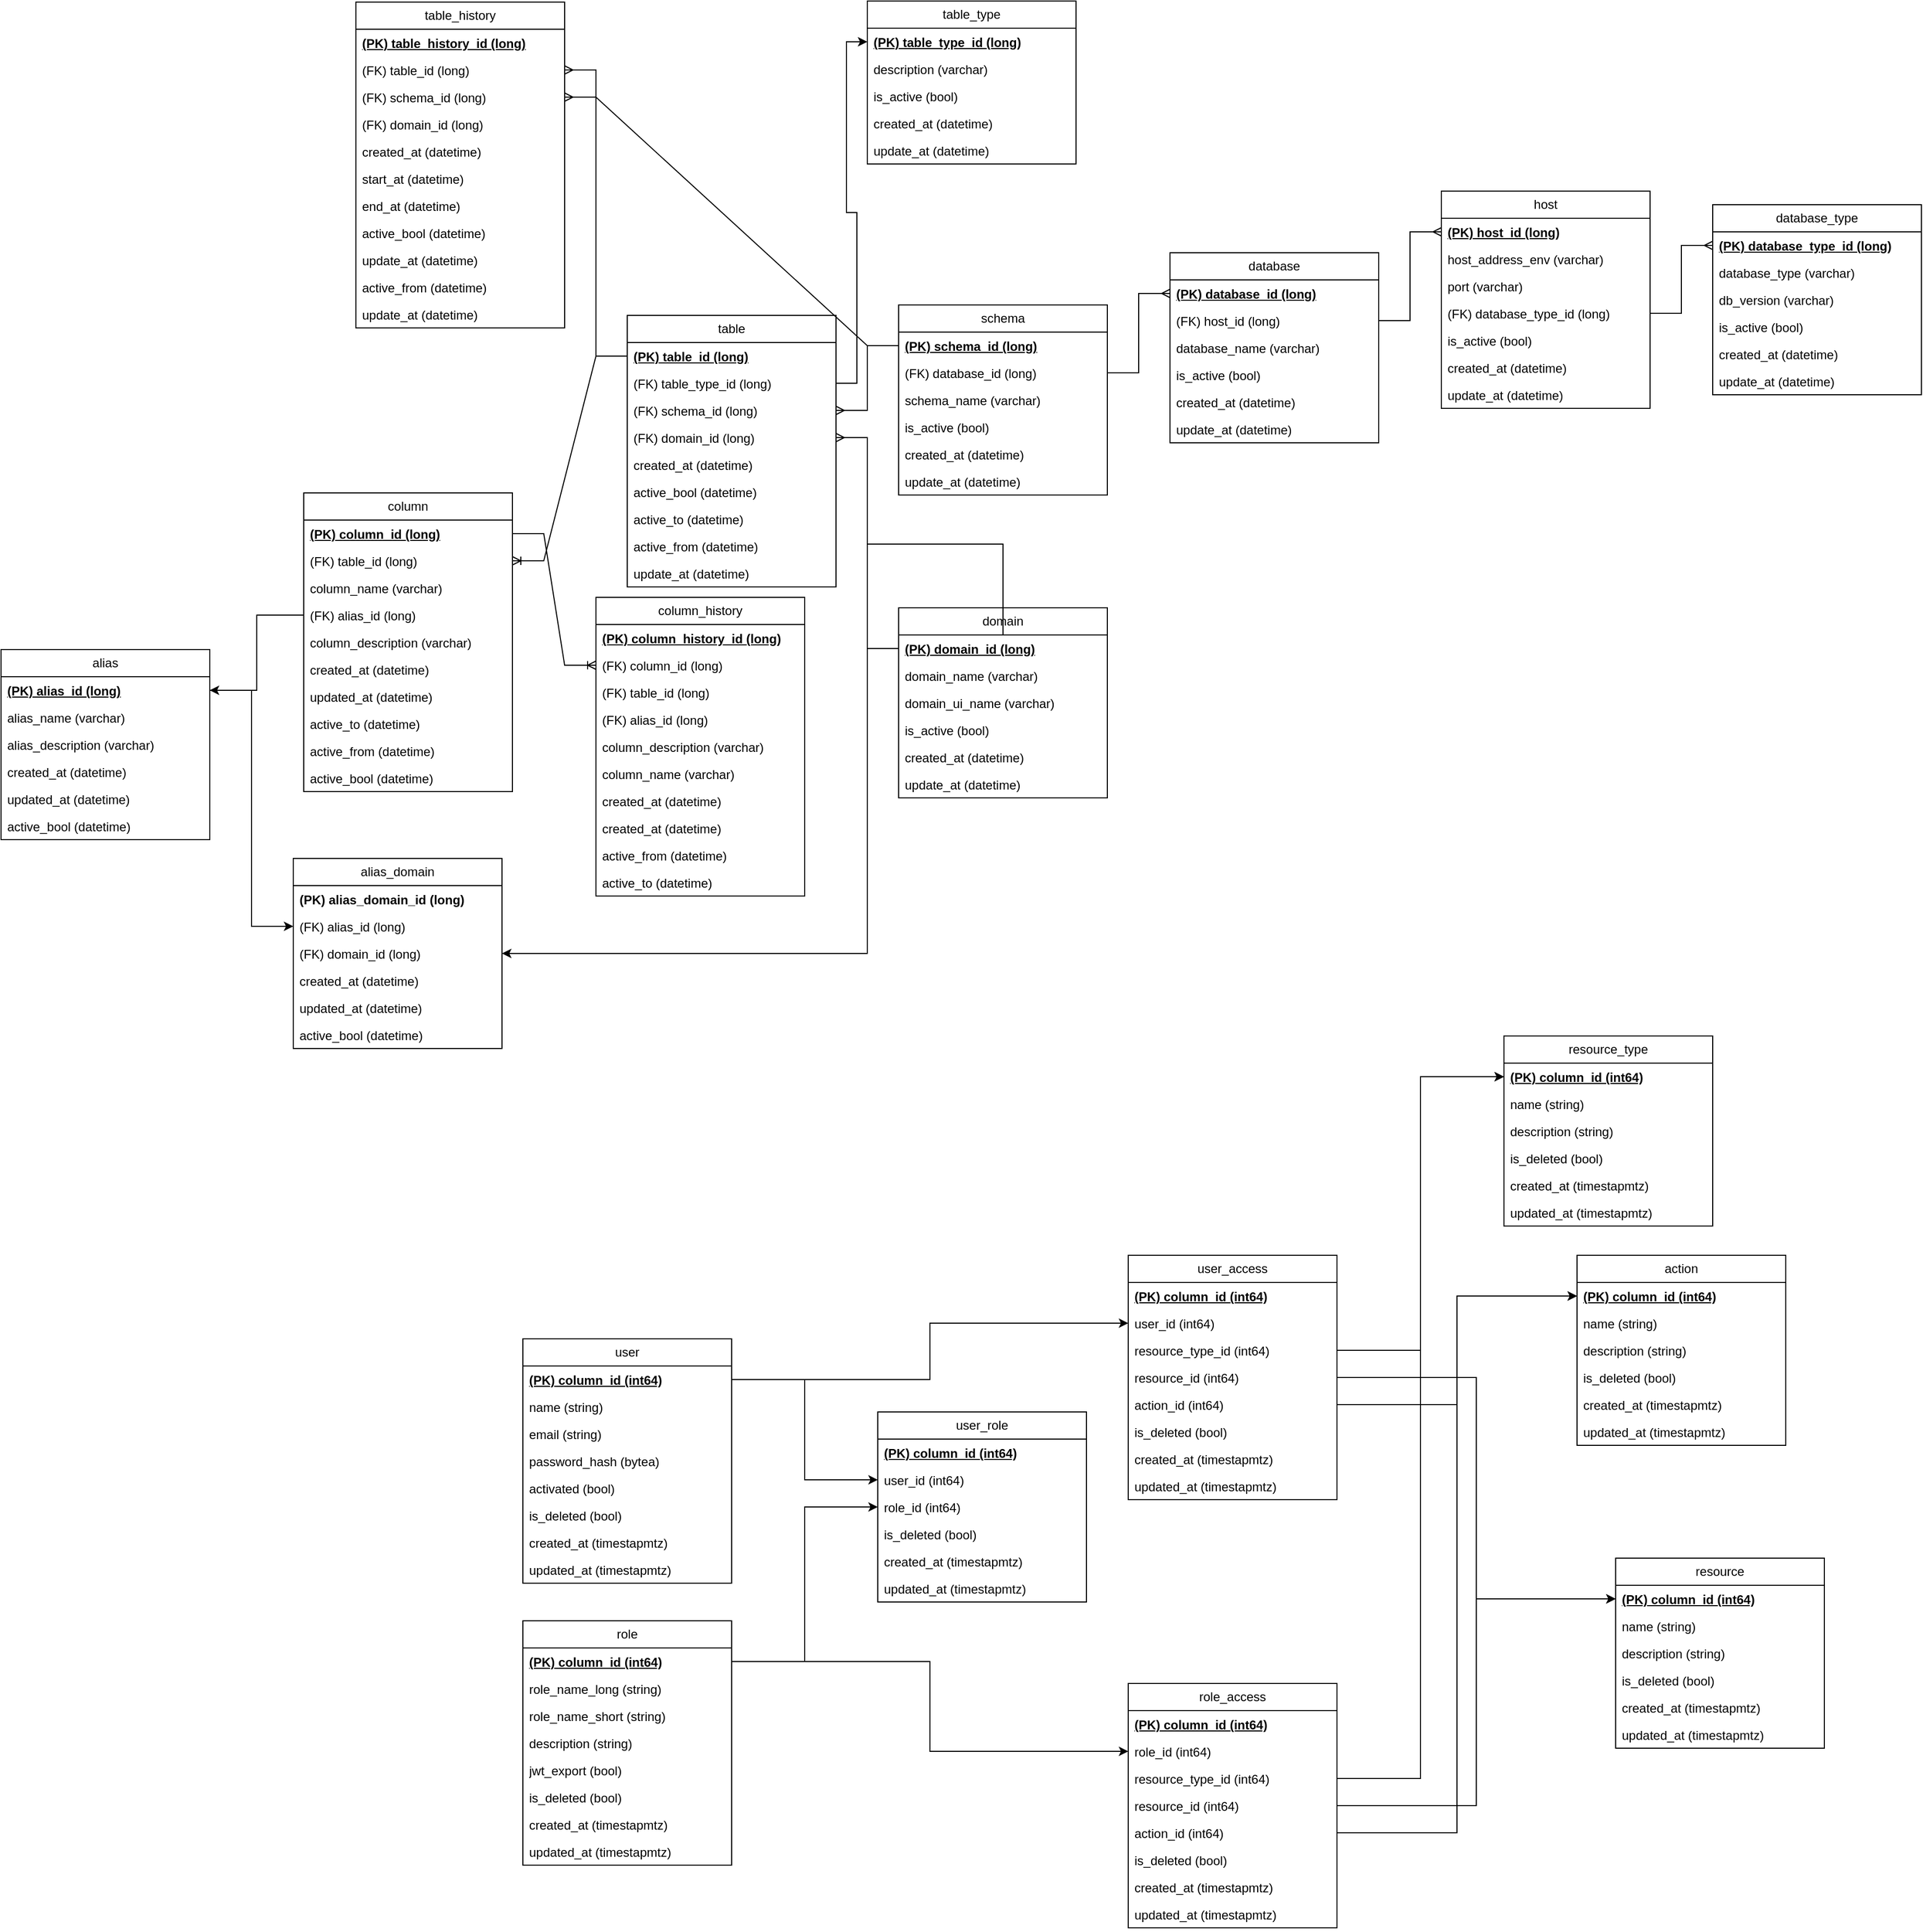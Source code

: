 <mxfile version="28.0.6" pages="2">
  <diagram name="database" id="OeOrmJvcHefBm3nMYMpd">
    <mxGraphModel dx="3720" dy="1137" grid="1" gridSize="10" guides="1" tooltips="1" connect="1" arrows="1" fold="1" page="1" pageScale="1" pageWidth="827" pageHeight="1169" math="0" shadow="0">
      <root>
        <mxCell id="0" />
        <mxCell id="1" parent="0" />
        <mxCell id="cXUetD_Fi5LNjwpgQ6cP-17" value="domain" style="swimlane;fontStyle=0;childLayout=stackLayout;horizontal=1;startSize=26;fillColor=none;horizontalStack=0;resizeParent=1;resizeParentMax=0;resizeLast=0;collapsible=1;marginBottom=0;whiteSpace=wrap;html=1;" parent="1" vertex="1">
          <mxGeometry x="-60" y="900" width="200" height="182" as="geometry" />
        </mxCell>
        <mxCell id="cXUetD_Fi5LNjwpgQ6cP-18" value="&lt;span style=&quot;font-weight: 700; text-decoration-line: underline;&quot;&gt;(PK) domain_id (long)&lt;/span&gt;" style="text;strokeColor=none;fillColor=none;align=left;verticalAlign=top;spacingLeft=4;spacingRight=4;overflow=hidden;rotatable=0;points=[[0,0.5],[1,0.5]];portConstraint=eastwest;whiteSpace=wrap;html=1;" parent="cXUetD_Fi5LNjwpgQ6cP-17" vertex="1">
          <mxGeometry y="26" width="200" height="26" as="geometry" />
        </mxCell>
        <mxCell id="cXUetD_Fi5LNjwpgQ6cP-21" value="domain_name (varchar)" style="text;strokeColor=none;fillColor=none;align=left;verticalAlign=top;spacingLeft=4;spacingRight=4;overflow=hidden;rotatable=0;points=[[0,0.5],[1,0.5]];portConstraint=eastwest;whiteSpace=wrap;html=1;" parent="cXUetD_Fi5LNjwpgQ6cP-17" vertex="1">
          <mxGeometry y="52" width="200" height="26" as="geometry" />
        </mxCell>
        <mxCell id="cXUetD_Fi5LNjwpgQ6cP-19" value="domain_ui_name (varchar)" style="text;strokeColor=none;fillColor=none;align=left;verticalAlign=top;spacingLeft=4;spacingRight=4;overflow=hidden;rotatable=0;points=[[0,0.5],[1,0.5]];portConstraint=eastwest;whiteSpace=wrap;html=1;" parent="cXUetD_Fi5LNjwpgQ6cP-17" vertex="1">
          <mxGeometry y="78" width="200" height="26" as="geometry" />
        </mxCell>
        <mxCell id="ya5whr1oulLQyoj7X2F_-5" value="is_active (bool)" style="text;strokeColor=none;fillColor=none;align=left;verticalAlign=top;spacingLeft=4;spacingRight=4;overflow=hidden;rotatable=0;points=[[0,0.5],[1,0.5]];portConstraint=eastwest;whiteSpace=wrap;html=1;" parent="cXUetD_Fi5LNjwpgQ6cP-17" vertex="1">
          <mxGeometry y="104" width="200" height="26" as="geometry" />
        </mxCell>
        <mxCell id="cXUetD_Fi5LNjwpgQ6cP-59" value="created_at (datetime)" style="text;strokeColor=none;fillColor=none;align=left;verticalAlign=top;spacingLeft=4;spacingRight=4;overflow=hidden;rotatable=0;points=[[0,0.5],[1,0.5]];portConstraint=eastwest;whiteSpace=wrap;html=1;" parent="cXUetD_Fi5LNjwpgQ6cP-17" vertex="1">
          <mxGeometry y="130" width="200" height="26" as="geometry" />
        </mxCell>
        <mxCell id="cXUetD_Fi5LNjwpgQ6cP-60" value="update_at (datetime)" style="text;strokeColor=none;fillColor=none;align=left;verticalAlign=top;spacingLeft=4;spacingRight=4;overflow=hidden;rotatable=0;points=[[0,0.5],[1,0.5]];portConstraint=eastwest;whiteSpace=wrap;html=1;" parent="cXUetD_Fi5LNjwpgQ6cP-17" vertex="1">
          <mxGeometry y="156" width="200" height="26" as="geometry" />
        </mxCell>
        <mxCell id="cXUetD_Fi5LNjwpgQ6cP-22" value="host" style="swimlane;fontStyle=0;childLayout=stackLayout;horizontal=1;startSize=26;fillColor=none;horizontalStack=0;resizeParent=1;resizeParentMax=0;resizeLast=0;collapsible=1;marginBottom=0;whiteSpace=wrap;html=1;" parent="1" vertex="1">
          <mxGeometry x="460" y="501" width="200" height="208" as="geometry" />
        </mxCell>
        <mxCell id="cXUetD_Fi5LNjwpgQ6cP-23" value="&lt;span style=&quot;font-weight: 700; text-decoration-line: underline;&quot;&gt;(PK) host_id (long)&lt;/span&gt;" style="text;strokeColor=none;fillColor=none;align=left;verticalAlign=top;spacingLeft=4;spacingRight=4;overflow=hidden;rotatable=0;points=[[0,0.5],[1,0.5]];portConstraint=eastwest;whiteSpace=wrap;html=1;" parent="cXUetD_Fi5LNjwpgQ6cP-22" vertex="1">
          <mxGeometry y="26" width="200" height="26" as="geometry" />
        </mxCell>
        <mxCell id="cXUetD_Fi5LNjwpgQ6cP-24" value="host_address_env (varchar)" style="text;strokeColor=none;fillColor=none;align=left;verticalAlign=top;spacingLeft=4;spacingRight=4;overflow=hidden;rotatable=0;points=[[0,0.5],[1,0.5]];portConstraint=eastwest;whiteSpace=wrap;html=1;" parent="cXUetD_Fi5LNjwpgQ6cP-22" vertex="1">
          <mxGeometry y="52" width="200" height="26" as="geometry" />
        </mxCell>
        <mxCell id="cXUetD_Fi5LNjwpgQ6cP-26" value="port (varchar)" style="text;strokeColor=none;fillColor=none;align=left;verticalAlign=top;spacingLeft=4;spacingRight=4;overflow=hidden;rotatable=0;points=[[0,0.5],[1,0.5]];portConstraint=eastwest;whiteSpace=wrap;html=1;" parent="cXUetD_Fi5LNjwpgQ6cP-22" vertex="1">
          <mxGeometry y="78" width="200" height="26" as="geometry" />
        </mxCell>
        <mxCell id="cXUetD_Fi5LNjwpgQ6cP-25" value="(FK)&amp;nbsp;&lt;span style=&quot;text-align: center;&quot;&gt;database_type&lt;/span&gt;_id (long)" style="text;strokeColor=none;fillColor=none;align=left;verticalAlign=top;spacingLeft=4;spacingRight=4;overflow=hidden;rotatable=0;points=[[0,0.5],[1,0.5]];portConstraint=eastwest;whiteSpace=wrap;html=1;" parent="cXUetD_Fi5LNjwpgQ6cP-22" vertex="1">
          <mxGeometry y="104" width="200" height="26" as="geometry" />
        </mxCell>
        <mxCell id="ya5whr1oulLQyoj7X2F_-2" value="is_active (bool)" style="text;strokeColor=none;fillColor=none;align=left;verticalAlign=top;spacingLeft=4;spacingRight=4;overflow=hidden;rotatable=0;points=[[0,0.5],[1,0.5]];portConstraint=eastwest;whiteSpace=wrap;html=1;" parent="cXUetD_Fi5LNjwpgQ6cP-22" vertex="1">
          <mxGeometry y="130" width="200" height="26" as="geometry" />
        </mxCell>
        <mxCell id="cXUetD_Fi5LNjwpgQ6cP-53" value="created_at (datetime)" style="text;strokeColor=none;fillColor=none;align=left;verticalAlign=top;spacingLeft=4;spacingRight=4;overflow=hidden;rotatable=0;points=[[0,0.5],[1,0.5]];portConstraint=eastwest;whiteSpace=wrap;html=1;" parent="cXUetD_Fi5LNjwpgQ6cP-22" vertex="1">
          <mxGeometry y="156" width="200" height="26" as="geometry" />
        </mxCell>
        <mxCell id="cXUetD_Fi5LNjwpgQ6cP-54" value="update_at (datetime)" style="text;strokeColor=none;fillColor=none;align=left;verticalAlign=top;spacingLeft=4;spacingRight=4;overflow=hidden;rotatable=0;points=[[0,0.5],[1,0.5]];portConstraint=eastwest;whiteSpace=wrap;html=1;" parent="cXUetD_Fi5LNjwpgQ6cP-22" vertex="1">
          <mxGeometry y="182" width="200" height="26" as="geometry" />
        </mxCell>
        <mxCell id="cXUetD_Fi5LNjwpgQ6cP-27" value="database_type" style="swimlane;fontStyle=0;childLayout=stackLayout;horizontal=1;startSize=26;fillColor=none;horizontalStack=0;resizeParent=1;resizeParentMax=0;resizeLast=0;collapsible=1;marginBottom=0;whiteSpace=wrap;html=1;" parent="1" vertex="1">
          <mxGeometry x="720" y="514" width="200" height="182" as="geometry" />
        </mxCell>
        <mxCell id="cXUetD_Fi5LNjwpgQ6cP-28" value="&lt;span style=&quot;font-weight: 700; text-decoration-line: underline;&quot;&gt;(PK) database_type&lt;/span&gt;&lt;span style=&quot;font-weight: 700; text-decoration-line: underline; background-color: transparent; color: light-dark(rgb(0, 0, 0), rgb(255, 255, 255));&quot;&gt;_id (long)&lt;/span&gt;" style="text;strokeColor=none;fillColor=none;align=left;verticalAlign=top;spacingLeft=4;spacingRight=4;overflow=hidden;rotatable=0;points=[[0,0.5],[1,0.5]];portConstraint=eastwest;whiteSpace=wrap;html=1;" parent="cXUetD_Fi5LNjwpgQ6cP-27" vertex="1">
          <mxGeometry y="26" width="200" height="26" as="geometry" />
        </mxCell>
        <mxCell id="cXUetD_Fi5LNjwpgQ6cP-29" value="database_type (varchar)" style="text;strokeColor=none;fillColor=none;align=left;verticalAlign=top;spacingLeft=4;spacingRight=4;overflow=hidden;rotatable=0;points=[[0,0.5],[1,0.5]];portConstraint=eastwest;whiteSpace=wrap;html=1;" parent="cXUetD_Fi5LNjwpgQ6cP-27" vertex="1">
          <mxGeometry y="52" width="200" height="26" as="geometry" />
        </mxCell>
        <mxCell id="cXUetD_Fi5LNjwpgQ6cP-30" value="db_version (varchar)" style="text;strokeColor=none;fillColor=none;align=left;verticalAlign=top;spacingLeft=4;spacingRight=4;overflow=hidden;rotatable=0;points=[[0,0.5],[1,0.5]];portConstraint=eastwest;whiteSpace=wrap;html=1;" parent="cXUetD_Fi5LNjwpgQ6cP-27" vertex="1">
          <mxGeometry y="78" width="200" height="26" as="geometry" />
        </mxCell>
        <mxCell id="ya5whr1oulLQyoj7X2F_-1" value="is_active (bool)" style="text;strokeColor=none;fillColor=none;align=left;verticalAlign=top;spacingLeft=4;spacingRight=4;overflow=hidden;rotatable=0;points=[[0,0.5],[1,0.5]];portConstraint=eastwest;whiteSpace=wrap;html=1;" parent="cXUetD_Fi5LNjwpgQ6cP-27" vertex="1">
          <mxGeometry y="104" width="200" height="26" as="geometry" />
        </mxCell>
        <mxCell id="cXUetD_Fi5LNjwpgQ6cP-55" value="created_at (datetime)" style="text;strokeColor=none;fillColor=none;align=left;verticalAlign=top;spacingLeft=4;spacingRight=4;overflow=hidden;rotatable=0;points=[[0,0.5],[1,0.5]];portConstraint=eastwest;whiteSpace=wrap;html=1;" parent="cXUetD_Fi5LNjwpgQ6cP-27" vertex="1">
          <mxGeometry y="130" width="200" height="26" as="geometry" />
        </mxCell>
        <mxCell id="cXUetD_Fi5LNjwpgQ6cP-56" value="update_at (datetime)" style="text;strokeColor=none;fillColor=none;align=left;verticalAlign=top;spacingLeft=4;spacingRight=4;overflow=hidden;rotatable=0;points=[[0,0.5],[1,0.5]];portConstraint=eastwest;whiteSpace=wrap;html=1;" parent="cXUetD_Fi5LNjwpgQ6cP-27" vertex="1">
          <mxGeometry y="156" width="200" height="26" as="geometry" />
        </mxCell>
        <mxCell id="cXUetD_Fi5LNjwpgQ6cP-32" value="" style="edgeStyle=entityRelationEdgeStyle;fontSize=12;html=1;endArrow=ERmany;rounded=0;entryX=0;entryY=0.5;entryDx=0;entryDy=0;exitX=1;exitY=0.5;exitDx=0;exitDy=0;" parent="1" source="cXUetD_Fi5LNjwpgQ6cP-25" target="cXUetD_Fi5LNjwpgQ6cP-28" edge="1">
          <mxGeometry width="100" height="100" relative="1" as="geometry">
            <mxPoint x="640" y="720" as="sourcePoint" />
            <mxPoint x="740" y="620" as="targetPoint" />
          </mxGeometry>
        </mxCell>
        <mxCell id="cXUetD_Fi5LNjwpgQ6cP-33" value="database" style="swimlane;fontStyle=0;childLayout=stackLayout;horizontal=1;startSize=26;fillColor=none;horizontalStack=0;resizeParent=1;resizeParentMax=0;resizeLast=0;collapsible=1;marginBottom=0;whiteSpace=wrap;html=1;" parent="1" vertex="1">
          <mxGeometry x="200" y="560" width="200" height="182" as="geometry" />
        </mxCell>
        <mxCell id="cXUetD_Fi5LNjwpgQ6cP-34" value="&lt;span style=&quot;font-weight: 700; text-decoration-line: underline;&quot;&gt;(PK) database_id (long)&lt;/span&gt;" style="text;strokeColor=none;fillColor=none;align=left;verticalAlign=top;spacingLeft=4;spacingRight=4;overflow=hidden;rotatable=0;points=[[0,0.5],[1,0.5]];portConstraint=eastwest;whiteSpace=wrap;html=1;" parent="cXUetD_Fi5LNjwpgQ6cP-33" vertex="1">
          <mxGeometry y="26" width="200" height="26" as="geometry" />
        </mxCell>
        <mxCell id="cXUetD_Fi5LNjwpgQ6cP-35" value="(FK) host_id (long)" style="text;strokeColor=none;fillColor=none;align=left;verticalAlign=top;spacingLeft=4;spacingRight=4;overflow=hidden;rotatable=0;points=[[0,0.5],[1,0.5]];portConstraint=eastwest;whiteSpace=wrap;html=1;" parent="cXUetD_Fi5LNjwpgQ6cP-33" vertex="1">
          <mxGeometry y="52" width="200" height="26" as="geometry" />
        </mxCell>
        <mxCell id="cXUetD_Fi5LNjwpgQ6cP-51" value="database_name (varchar)" style="text;strokeColor=none;fillColor=none;align=left;verticalAlign=top;spacingLeft=4;spacingRight=4;overflow=hidden;rotatable=0;points=[[0,0.5],[1,0.5]];portConstraint=eastwest;whiteSpace=wrap;html=1;" parent="cXUetD_Fi5LNjwpgQ6cP-33" vertex="1">
          <mxGeometry y="78" width="200" height="26" as="geometry" />
        </mxCell>
        <mxCell id="ya5whr1oulLQyoj7X2F_-3" value="is_active (bool)" style="text;strokeColor=none;fillColor=none;align=left;verticalAlign=top;spacingLeft=4;spacingRight=4;overflow=hidden;rotatable=0;points=[[0,0.5],[1,0.5]];portConstraint=eastwest;whiteSpace=wrap;html=1;" parent="cXUetD_Fi5LNjwpgQ6cP-33" vertex="1">
          <mxGeometry y="104" width="200" height="26" as="geometry" />
        </mxCell>
        <mxCell id="cXUetD_Fi5LNjwpgQ6cP-52" value="created_at (datetime)" style="text;strokeColor=none;fillColor=none;align=left;verticalAlign=top;spacingLeft=4;spacingRight=4;overflow=hidden;rotatable=0;points=[[0,0.5],[1,0.5]];portConstraint=eastwest;whiteSpace=wrap;html=1;" parent="cXUetD_Fi5LNjwpgQ6cP-33" vertex="1">
          <mxGeometry y="130" width="200" height="26" as="geometry" />
        </mxCell>
        <mxCell id="cXUetD_Fi5LNjwpgQ6cP-36" value="update_at (datetime)" style="text;strokeColor=none;fillColor=none;align=left;verticalAlign=top;spacingLeft=4;spacingRight=4;overflow=hidden;rotatable=0;points=[[0,0.5],[1,0.5]];portConstraint=eastwest;whiteSpace=wrap;html=1;" parent="cXUetD_Fi5LNjwpgQ6cP-33" vertex="1">
          <mxGeometry y="156" width="200" height="26" as="geometry" />
        </mxCell>
        <mxCell id="cXUetD_Fi5LNjwpgQ6cP-37" value="" style="edgeStyle=entityRelationEdgeStyle;fontSize=12;html=1;endArrow=ERmany;rounded=0;entryX=0;entryY=0.5;entryDx=0;entryDy=0;exitX=1;exitY=0.5;exitDx=0;exitDy=0;" parent="1" source="cXUetD_Fi5LNjwpgQ6cP-35" target="cXUetD_Fi5LNjwpgQ6cP-23" edge="1">
          <mxGeometry width="100" height="100" relative="1" as="geometry">
            <mxPoint x="350" y="710" as="sourcePoint" />
            <mxPoint x="450" y="610" as="targetPoint" />
          </mxGeometry>
        </mxCell>
        <mxCell id="cXUetD_Fi5LNjwpgQ6cP-38" value="schema" style="swimlane;fontStyle=0;childLayout=stackLayout;horizontal=1;startSize=26;fillColor=none;horizontalStack=0;resizeParent=1;resizeParentMax=0;resizeLast=0;collapsible=1;marginBottom=0;whiteSpace=wrap;html=1;" parent="1" vertex="1">
          <mxGeometry x="-60" y="610" width="200" height="182" as="geometry" />
        </mxCell>
        <mxCell id="cXUetD_Fi5LNjwpgQ6cP-39" value="&lt;span style=&quot;font-weight: 700; text-decoration-line: underline;&quot;&gt;(PK) schema_id (long)&lt;/span&gt;" style="text;strokeColor=none;fillColor=none;align=left;verticalAlign=top;spacingLeft=4;spacingRight=4;overflow=hidden;rotatable=0;points=[[0,0.5],[1,0.5]];portConstraint=eastwest;whiteSpace=wrap;html=1;" parent="cXUetD_Fi5LNjwpgQ6cP-38" vertex="1">
          <mxGeometry y="26" width="200" height="26" as="geometry" />
        </mxCell>
        <mxCell id="cXUetD_Fi5LNjwpgQ6cP-40" value="(FK) database_id (long)" style="text;strokeColor=none;fillColor=none;align=left;verticalAlign=top;spacingLeft=4;spacingRight=4;overflow=hidden;rotatable=0;points=[[0,0.5],[1,0.5]];portConstraint=eastwest;whiteSpace=wrap;html=1;" parent="cXUetD_Fi5LNjwpgQ6cP-38" vertex="1">
          <mxGeometry y="52" width="200" height="26" as="geometry" />
        </mxCell>
        <mxCell id="cXUetD_Fi5LNjwpgQ6cP-41" value="schema_name (varchar)" style="text;strokeColor=none;fillColor=none;align=left;verticalAlign=top;spacingLeft=4;spacingRight=4;overflow=hidden;rotatable=0;points=[[0,0.5],[1,0.5]];portConstraint=eastwest;whiteSpace=wrap;html=1;" parent="cXUetD_Fi5LNjwpgQ6cP-38" vertex="1">
          <mxGeometry y="78" width="200" height="26" as="geometry" />
        </mxCell>
        <mxCell id="ya5whr1oulLQyoj7X2F_-4" value="is_active (bool)" style="text;strokeColor=none;fillColor=none;align=left;verticalAlign=top;spacingLeft=4;spacingRight=4;overflow=hidden;rotatable=0;points=[[0,0.5],[1,0.5]];portConstraint=eastwest;whiteSpace=wrap;html=1;" parent="cXUetD_Fi5LNjwpgQ6cP-38" vertex="1">
          <mxGeometry y="104" width="200" height="26" as="geometry" />
        </mxCell>
        <mxCell id="cXUetD_Fi5LNjwpgQ6cP-58" value="created_at (datetime)" style="text;strokeColor=none;fillColor=none;align=left;verticalAlign=top;spacingLeft=4;spacingRight=4;overflow=hidden;rotatable=0;points=[[0,0.5],[1,0.5]];portConstraint=eastwest;whiteSpace=wrap;html=1;" parent="cXUetD_Fi5LNjwpgQ6cP-38" vertex="1">
          <mxGeometry y="130" width="200" height="26" as="geometry" />
        </mxCell>
        <mxCell id="cXUetD_Fi5LNjwpgQ6cP-57" value="update_at (datetime)" style="text;strokeColor=none;fillColor=none;align=left;verticalAlign=top;spacingLeft=4;spacingRight=4;overflow=hidden;rotatable=0;points=[[0,0.5],[1,0.5]];portConstraint=eastwest;whiteSpace=wrap;html=1;" parent="cXUetD_Fi5LNjwpgQ6cP-38" vertex="1">
          <mxGeometry y="156" width="200" height="26" as="geometry" />
        </mxCell>
        <mxCell id="cXUetD_Fi5LNjwpgQ6cP-42" value="" style="edgeStyle=entityRelationEdgeStyle;fontSize=12;html=1;endArrow=ERmany;rounded=0;entryX=0;entryY=0.5;entryDx=0;entryDy=0;exitX=1;exitY=0.5;exitDx=0;exitDy=0;" parent="1" source="cXUetD_Fi5LNjwpgQ6cP-40" target="cXUetD_Fi5LNjwpgQ6cP-34" edge="1">
          <mxGeometry width="100" height="100" relative="1" as="geometry">
            <mxPoint x="20" y="540" as="sourcePoint" />
            <mxPoint x="120" y="440" as="targetPoint" />
          </mxGeometry>
        </mxCell>
        <mxCell id="cXUetD_Fi5LNjwpgQ6cP-44" value="table" style="swimlane;fontStyle=0;childLayout=stackLayout;horizontal=1;startSize=26;fillColor=none;horizontalStack=0;resizeParent=1;resizeParentMax=0;resizeLast=0;collapsible=1;marginBottom=0;whiteSpace=wrap;html=1;" parent="1" vertex="1">
          <mxGeometry x="-320" y="620" width="200" height="260" as="geometry" />
        </mxCell>
        <mxCell id="cXUetD_Fi5LNjwpgQ6cP-45" value="&lt;span style=&quot;font-weight: 700; text-decoration-line: underline;&quot;&gt;(PK) table_id (long)&lt;/span&gt;" style="text;strokeColor=none;fillColor=none;align=left;verticalAlign=top;spacingLeft=4;spacingRight=4;overflow=hidden;rotatable=0;points=[[0,0.5],[1,0.5]];portConstraint=eastwest;whiteSpace=wrap;html=1;" parent="cXUetD_Fi5LNjwpgQ6cP-44" vertex="1">
          <mxGeometry y="26" width="200" height="26" as="geometry" />
        </mxCell>
        <mxCell id="iH2DIsD5O8E1OMhQOJFR-32" value="(FK) table_type_id (long)" style="text;strokeColor=none;fillColor=none;align=left;verticalAlign=top;spacingLeft=4;spacingRight=4;overflow=hidden;rotatable=0;points=[[0,0.5],[1,0.5]];portConstraint=eastwest;whiteSpace=wrap;html=1;" parent="cXUetD_Fi5LNjwpgQ6cP-44" vertex="1">
          <mxGeometry y="52" width="200" height="26" as="geometry" />
        </mxCell>
        <mxCell id="cXUetD_Fi5LNjwpgQ6cP-49" value="(FK) schema_id (long)" style="text;strokeColor=none;fillColor=none;align=left;verticalAlign=top;spacingLeft=4;spacingRight=4;overflow=hidden;rotatable=0;points=[[0,0.5],[1,0.5]];portConstraint=eastwest;whiteSpace=wrap;html=1;" parent="cXUetD_Fi5LNjwpgQ6cP-44" vertex="1">
          <mxGeometry y="78" width="200" height="26" as="geometry" />
        </mxCell>
        <mxCell id="cXUetD_Fi5LNjwpgQ6cP-46" value="(FK) domain_id (long)" style="text;strokeColor=none;fillColor=none;align=left;verticalAlign=top;spacingLeft=4;spacingRight=4;overflow=hidden;rotatable=0;points=[[0,0.5],[1,0.5]];portConstraint=eastwest;whiteSpace=wrap;html=1;" parent="cXUetD_Fi5LNjwpgQ6cP-44" vertex="1">
          <mxGeometry y="104" width="200" height="26" as="geometry" />
        </mxCell>
        <mxCell id="cXUetD_Fi5LNjwpgQ6cP-61" value="created_at (datetime)" style="text;strokeColor=none;fillColor=none;align=left;verticalAlign=top;spacingLeft=4;spacingRight=4;overflow=hidden;rotatable=0;points=[[0,0.5],[1,0.5]];portConstraint=eastwest;whiteSpace=wrap;html=1;" parent="cXUetD_Fi5LNjwpgQ6cP-44" vertex="1">
          <mxGeometry y="130" width="200" height="26" as="geometry" />
        </mxCell>
        <mxCell id="cXUetD_Fi5LNjwpgQ6cP-97" value="active_bool (datetime)" style="text;strokeColor=none;fillColor=none;align=left;verticalAlign=top;spacingLeft=4;spacingRight=4;overflow=hidden;rotatable=0;points=[[0,0.5],[1,0.5]];portConstraint=eastwest;whiteSpace=wrap;html=1;" parent="cXUetD_Fi5LNjwpgQ6cP-44" vertex="1">
          <mxGeometry y="156" width="200" height="26" as="geometry" />
        </mxCell>
        <mxCell id="iH2DIsD5O8E1OMhQOJFR-29" value="active_to (datetime)" style="text;strokeColor=none;fillColor=none;align=left;verticalAlign=top;spacingLeft=4;spacingRight=4;overflow=hidden;rotatable=0;points=[[0,0.5],[1,0.5]];portConstraint=eastwest;whiteSpace=wrap;html=1;" parent="cXUetD_Fi5LNjwpgQ6cP-44" vertex="1">
          <mxGeometry y="182" width="200" height="26" as="geometry" />
        </mxCell>
        <mxCell id="iH2DIsD5O8E1OMhQOJFR-28" value="active_from (datetime)" style="text;strokeColor=none;fillColor=none;align=left;verticalAlign=top;spacingLeft=4;spacingRight=4;overflow=hidden;rotatable=0;points=[[0,0.5],[1,0.5]];portConstraint=eastwest;whiteSpace=wrap;html=1;" parent="cXUetD_Fi5LNjwpgQ6cP-44" vertex="1">
          <mxGeometry y="208" width="200" height="26" as="geometry" />
        </mxCell>
        <mxCell id="cXUetD_Fi5LNjwpgQ6cP-62" value="update_at (datetime)" style="text;strokeColor=none;fillColor=none;align=left;verticalAlign=top;spacingLeft=4;spacingRight=4;overflow=hidden;rotatable=0;points=[[0,0.5],[1,0.5]];portConstraint=eastwest;whiteSpace=wrap;html=1;" parent="cXUetD_Fi5LNjwpgQ6cP-44" vertex="1">
          <mxGeometry y="234" width="200" height="26" as="geometry" />
        </mxCell>
        <mxCell id="cXUetD_Fi5LNjwpgQ6cP-50" value="" style="edgeStyle=entityRelationEdgeStyle;fontSize=12;html=1;endArrow=ERmany;rounded=0;exitX=0;exitY=0.5;exitDx=0;exitDy=0;entryX=1;entryY=0.5;entryDx=0;entryDy=0;" parent="1" source="cXUetD_Fi5LNjwpgQ6cP-39" target="cXUetD_Fi5LNjwpgQ6cP-49" edge="1">
          <mxGeometry width="100" height="100" relative="1" as="geometry">
            <mxPoint x="-170" y="580" as="sourcePoint" />
            <mxPoint x="-123" y="750" as="targetPoint" />
          </mxGeometry>
        </mxCell>
        <mxCell id="cXUetD_Fi5LNjwpgQ6cP-63" value="table_history" style="swimlane;fontStyle=0;childLayout=stackLayout;horizontal=1;startSize=26;fillColor=none;horizontalStack=0;resizeParent=1;resizeParentMax=0;resizeLast=0;collapsible=1;marginBottom=0;whiteSpace=wrap;html=1;" parent="1" vertex="1">
          <mxGeometry x="-580" y="320" width="200" height="312" as="geometry" />
        </mxCell>
        <mxCell id="cXUetD_Fi5LNjwpgQ6cP-64" value="&lt;span style=&quot;font-weight: 700; text-decoration-line: underline;&quot;&gt;(PK) table_history_id (long)&lt;/span&gt;" style="text;strokeColor=none;fillColor=none;align=left;verticalAlign=top;spacingLeft=4;spacingRight=4;overflow=hidden;rotatable=0;points=[[0,0.5],[1,0.5]];portConstraint=eastwest;whiteSpace=wrap;html=1;" parent="cXUetD_Fi5LNjwpgQ6cP-63" vertex="1">
          <mxGeometry y="26" width="200" height="26" as="geometry" />
        </mxCell>
        <mxCell id="cXUetD_Fi5LNjwpgQ6cP-69" value="(FK) table_id (long)" style="text;strokeColor=none;fillColor=none;align=left;verticalAlign=top;spacingLeft=4;spacingRight=4;overflow=hidden;rotatable=0;points=[[0,0.5],[1,0.5]];portConstraint=eastwest;whiteSpace=wrap;html=1;" parent="cXUetD_Fi5LNjwpgQ6cP-63" vertex="1">
          <mxGeometry y="52" width="200" height="26" as="geometry" />
        </mxCell>
        <mxCell id="cXUetD_Fi5LNjwpgQ6cP-65" value="(FK) schema_id (long)" style="text;strokeColor=none;fillColor=none;align=left;verticalAlign=top;spacingLeft=4;spacingRight=4;overflow=hidden;rotatable=0;points=[[0,0.5],[1,0.5]];portConstraint=eastwest;whiteSpace=wrap;html=1;" parent="cXUetD_Fi5LNjwpgQ6cP-63" vertex="1">
          <mxGeometry y="78" width="200" height="26" as="geometry" />
        </mxCell>
        <mxCell id="cXUetD_Fi5LNjwpgQ6cP-66" value="(FK) domain_id (long)" style="text;strokeColor=none;fillColor=none;align=left;verticalAlign=top;spacingLeft=4;spacingRight=4;overflow=hidden;rotatable=0;points=[[0,0.5],[1,0.5]];portConstraint=eastwest;whiteSpace=wrap;html=1;" parent="cXUetD_Fi5LNjwpgQ6cP-63" vertex="1">
          <mxGeometry y="104" width="200" height="26" as="geometry" />
        </mxCell>
        <mxCell id="cXUetD_Fi5LNjwpgQ6cP-67" value="created_at (datetime)" style="text;strokeColor=none;fillColor=none;align=left;verticalAlign=top;spacingLeft=4;spacingRight=4;overflow=hidden;rotatable=0;points=[[0,0.5],[1,0.5]];portConstraint=eastwest;whiteSpace=wrap;html=1;" parent="cXUetD_Fi5LNjwpgQ6cP-63" vertex="1">
          <mxGeometry y="130" width="200" height="26" as="geometry" />
        </mxCell>
        <mxCell id="cXUetD_Fi5LNjwpgQ6cP-70" value="start_at (datetime)" style="text;strokeColor=none;fillColor=none;align=left;verticalAlign=top;spacingLeft=4;spacingRight=4;overflow=hidden;rotatable=0;points=[[0,0.5],[1,0.5]];portConstraint=eastwest;whiteSpace=wrap;html=1;" parent="cXUetD_Fi5LNjwpgQ6cP-63" vertex="1">
          <mxGeometry y="156" width="200" height="26" as="geometry" />
        </mxCell>
        <mxCell id="cXUetD_Fi5LNjwpgQ6cP-71" value="end_at (datetime)" style="text;strokeColor=none;fillColor=none;align=left;verticalAlign=top;spacingLeft=4;spacingRight=4;overflow=hidden;rotatable=0;points=[[0,0.5],[1,0.5]];portConstraint=eastwest;whiteSpace=wrap;html=1;" parent="cXUetD_Fi5LNjwpgQ6cP-63" vertex="1">
          <mxGeometry y="182" width="200" height="26" as="geometry" />
        </mxCell>
        <mxCell id="cXUetD_Fi5LNjwpgQ6cP-98" value="active_bool (datetime)" style="text;strokeColor=none;fillColor=none;align=left;verticalAlign=top;spacingLeft=4;spacingRight=4;overflow=hidden;rotatable=0;points=[[0,0.5],[1,0.5]];portConstraint=eastwest;whiteSpace=wrap;html=1;" parent="cXUetD_Fi5LNjwpgQ6cP-63" vertex="1">
          <mxGeometry y="208" width="200" height="26" as="geometry" />
        </mxCell>
        <mxCell id="iH2DIsD5O8E1OMhQOJFR-31" value="update_at (datetime)" style="text;strokeColor=none;fillColor=none;align=left;verticalAlign=top;spacingLeft=4;spacingRight=4;overflow=hidden;rotatable=0;points=[[0,0.5],[1,0.5]];portConstraint=eastwest;whiteSpace=wrap;html=1;" parent="cXUetD_Fi5LNjwpgQ6cP-63" vertex="1">
          <mxGeometry y="234" width="200" height="26" as="geometry" />
        </mxCell>
        <mxCell id="iH2DIsD5O8E1OMhQOJFR-30" value="active_from (datetime)" style="text;strokeColor=none;fillColor=none;align=left;verticalAlign=top;spacingLeft=4;spacingRight=4;overflow=hidden;rotatable=0;points=[[0,0.5],[1,0.5]];portConstraint=eastwest;whiteSpace=wrap;html=1;" parent="cXUetD_Fi5LNjwpgQ6cP-63" vertex="1">
          <mxGeometry y="260" width="200" height="26" as="geometry" />
        </mxCell>
        <mxCell id="cXUetD_Fi5LNjwpgQ6cP-68" value="update_at (datetime)" style="text;strokeColor=none;fillColor=none;align=left;verticalAlign=top;spacingLeft=4;spacingRight=4;overflow=hidden;rotatable=0;points=[[0,0.5],[1,0.5]];portConstraint=eastwest;whiteSpace=wrap;html=1;" parent="cXUetD_Fi5LNjwpgQ6cP-63" vertex="1">
          <mxGeometry y="286" width="200" height="26" as="geometry" />
        </mxCell>
        <mxCell id="cXUetD_Fi5LNjwpgQ6cP-72" value="" style="edgeStyle=entityRelationEdgeStyle;fontSize=12;html=1;endArrow=ERmany;rounded=0;entryX=1;entryY=0.5;entryDx=0;entryDy=0;exitX=0;exitY=0.5;exitDx=0;exitDy=0;" parent="1" source="cXUetD_Fi5LNjwpgQ6cP-45" target="cXUetD_Fi5LNjwpgQ6cP-69" edge="1">
          <mxGeometry width="100" height="100" relative="1" as="geometry">
            <mxPoint x="-370" y="470" as="sourcePoint" />
            <mxPoint x="-270" y="370" as="targetPoint" />
          </mxGeometry>
        </mxCell>
        <mxCell id="cXUetD_Fi5LNjwpgQ6cP-73" value="" style="edgeStyle=entityRelationEdgeStyle;fontSize=12;html=1;endArrow=ERmany;rounded=0;entryX=1;entryY=0.5;entryDx=0;entryDy=0;exitX=0;exitY=0.5;exitDx=0;exitDy=0;" parent="1" source="cXUetD_Fi5LNjwpgQ6cP-39" target="cXUetD_Fi5LNjwpgQ6cP-65" edge="1">
          <mxGeometry width="100" height="100" relative="1" as="geometry">
            <mxPoint x="-220" y="550" as="sourcePoint" />
            <mxPoint x="-120" y="450" as="targetPoint" />
          </mxGeometry>
        </mxCell>
        <mxCell id="cXUetD_Fi5LNjwpgQ6cP-75" value="column" style="swimlane;fontStyle=0;childLayout=stackLayout;horizontal=1;startSize=26;fillColor=none;horizontalStack=0;resizeParent=1;resizeParentMax=0;resizeLast=0;collapsible=1;marginBottom=0;whiteSpace=wrap;html=1;" parent="1" vertex="1">
          <mxGeometry x="-630" y="790" width="200" height="286" as="geometry" />
        </mxCell>
        <mxCell id="cXUetD_Fi5LNjwpgQ6cP-76" value="&lt;span style=&quot;font-weight: 700; text-decoration-line: underline;&quot;&gt;(PK) column_id (long)&lt;/span&gt;" style="text;strokeColor=none;fillColor=none;align=left;verticalAlign=top;spacingLeft=4;spacingRight=4;overflow=hidden;rotatable=0;points=[[0,0.5],[1,0.5]];portConstraint=eastwest;whiteSpace=wrap;html=1;" parent="cXUetD_Fi5LNjwpgQ6cP-75" vertex="1">
          <mxGeometry y="26" width="200" height="26" as="geometry" />
        </mxCell>
        <mxCell id="cXUetD_Fi5LNjwpgQ6cP-77" value="(FK) table_id (long)" style="text;strokeColor=none;fillColor=none;align=left;verticalAlign=top;spacingLeft=4;spacingRight=4;overflow=hidden;rotatable=0;points=[[0,0.5],[1,0.5]];portConstraint=eastwest;whiteSpace=wrap;html=1;" parent="cXUetD_Fi5LNjwpgQ6cP-75" vertex="1">
          <mxGeometry y="52" width="200" height="26" as="geometry" />
        </mxCell>
        <mxCell id="iH2DIsD5O8E1OMhQOJFR-8" value="column_name (varchar)" style="text;strokeColor=none;fillColor=none;align=left;verticalAlign=top;spacingLeft=4;spacingRight=4;overflow=hidden;rotatable=0;points=[[0,0.5],[1,0.5]];portConstraint=eastwest;whiteSpace=wrap;html=1;" parent="cXUetD_Fi5LNjwpgQ6cP-75" vertex="1">
          <mxGeometry y="78" width="200" height="26" as="geometry" />
        </mxCell>
        <mxCell id="cXUetD_Fi5LNjwpgQ6cP-83" value="(FK) alias_id (long)" style="text;strokeColor=none;fillColor=none;align=left;verticalAlign=top;spacingLeft=4;spacingRight=4;overflow=hidden;rotatable=0;points=[[0,0.5],[1,0.5]];portConstraint=eastwest;whiteSpace=wrap;html=1;" parent="cXUetD_Fi5LNjwpgQ6cP-75" vertex="1">
          <mxGeometry y="104" width="200" height="26" as="geometry" />
        </mxCell>
        <mxCell id="iH2DIsD5O8E1OMhQOJFR-11" value="column_description (varchar)" style="text;strokeColor=none;fillColor=none;align=left;verticalAlign=top;spacingLeft=4;spacingRight=4;overflow=hidden;rotatable=0;points=[[0,0.5],[1,0.5]];portConstraint=eastwest;whiteSpace=wrap;html=1;" parent="cXUetD_Fi5LNjwpgQ6cP-75" vertex="1">
          <mxGeometry y="130" width="200" height="26" as="geometry" />
        </mxCell>
        <mxCell id="cXUetD_Fi5LNjwpgQ6cP-79" value="created_at (datetime)" style="text;strokeColor=none;fillColor=none;align=left;verticalAlign=top;spacingLeft=4;spacingRight=4;overflow=hidden;rotatable=0;points=[[0,0.5],[1,0.5]];portConstraint=eastwest;whiteSpace=wrap;html=1;" parent="cXUetD_Fi5LNjwpgQ6cP-75" vertex="1">
          <mxGeometry y="156" width="200" height="26" as="geometry" />
        </mxCell>
        <mxCell id="cXUetD_Fi5LNjwpgQ6cP-96" value="updated_at (datetime)" style="text;strokeColor=none;fillColor=none;align=left;verticalAlign=top;spacingLeft=4;spacingRight=4;overflow=hidden;rotatable=0;points=[[0,0.5],[1,0.5]];portConstraint=eastwest;whiteSpace=wrap;html=1;" parent="cXUetD_Fi5LNjwpgQ6cP-75" vertex="1">
          <mxGeometry y="182" width="200" height="26" as="geometry" />
        </mxCell>
        <mxCell id="iH2DIsD5O8E1OMhQOJFR-27" value="active_to (datetime)" style="text;strokeColor=none;fillColor=none;align=left;verticalAlign=top;spacingLeft=4;spacingRight=4;overflow=hidden;rotatable=0;points=[[0,0.5],[1,0.5]];portConstraint=eastwest;whiteSpace=wrap;html=1;" parent="cXUetD_Fi5LNjwpgQ6cP-75" vertex="1">
          <mxGeometry y="208" width="200" height="26" as="geometry" />
        </mxCell>
        <mxCell id="iH2DIsD5O8E1OMhQOJFR-26" value="active_from (datetime)" style="text;strokeColor=none;fillColor=none;align=left;verticalAlign=top;spacingLeft=4;spacingRight=4;overflow=hidden;rotatable=0;points=[[0,0.5],[1,0.5]];portConstraint=eastwest;whiteSpace=wrap;html=1;" parent="cXUetD_Fi5LNjwpgQ6cP-75" vertex="1">
          <mxGeometry y="234" width="200" height="26" as="geometry" />
        </mxCell>
        <mxCell id="cXUetD_Fi5LNjwpgQ6cP-80" value="active_bool (datetime)" style="text;strokeColor=none;fillColor=none;align=left;verticalAlign=top;spacingLeft=4;spacingRight=4;overflow=hidden;rotatable=0;points=[[0,0.5],[1,0.5]];portConstraint=eastwest;whiteSpace=wrap;html=1;" parent="cXUetD_Fi5LNjwpgQ6cP-75" vertex="1">
          <mxGeometry y="260" width="200" height="26" as="geometry" />
        </mxCell>
        <mxCell id="cXUetD_Fi5LNjwpgQ6cP-82" value="" style="edgeStyle=entityRelationEdgeStyle;fontSize=12;html=1;endArrow=ERmany;rounded=0;exitX=0;exitY=0.5;exitDx=0;exitDy=0;entryX=1;entryY=0.5;entryDx=0;entryDy=0;" parent="1" source="cXUetD_Fi5LNjwpgQ6cP-18" target="cXUetD_Fi5LNjwpgQ6cP-46" edge="1">
          <mxGeometry width="100" height="100" relative="1" as="geometry">
            <mxPoint x="-50" y="659" as="sourcePoint" />
            <mxPoint x="-110" y="739" as="targetPoint" />
          </mxGeometry>
        </mxCell>
        <mxCell id="cXUetD_Fi5LNjwpgQ6cP-86" value="" style="edgeStyle=entityRelationEdgeStyle;fontSize=12;html=1;endArrow=ERoneToMany;rounded=0;entryX=1;entryY=0.5;entryDx=0;entryDy=0;exitX=0;exitY=0.5;exitDx=0;exitDy=0;" parent="1" source="cXUetD_Fi5LNjwpgQ6cP-45" target="cXUetD_Fi5LNjwpgQ6cP-77" edge="1">
          <mxGeometry width="100" height="100" relative="1" as="geometry">
            <mxPoint x="-420" y="1000" as="sourcePoint" />
            <mxPoint x="-320" y="880" as="targetPoint" />
          </mxGeometry>
        </mxCell>
        <mxCell id="cXUetD_Fi5LNjwpgQ6cP-87" value="column_history" style="swimlane;fontStyle=0;childLayout=stackLayout;horizontal=1;startSize=26;fillColor=none;horizontalStack=0;resizeParent=1;resizeParentMax=0;resizeLast=0;collapsible=1;marginBottom=0;whiteSpace=wrap;html=1;" parent="1" vertex="1">
          <mxGeometry x="-350" y="890" width="200" height="286" as="geometry" />
        </mxCell>
        <mxCell id="cXUetD_Fi5LNjwpgQ6cP-88" value="&lt;span style=&quot;font-weight: 700; text-decoration-line: underline;&quot;&gt;(PK) column_history_id (long)&lt;/span&gt;" style="text;strokeColor=none;fillColor=none;align=left;verticalAlign=top;spacingLeft=4;spacingRight=4;overflow=hidden;rotatable=0;points=[[0,0.5],[1,0.5]];portConstraint=eastwest;whiteSpace=wrap;html=1;" parent="cXUetD_Fi5LNjwpgQ6cP-87" vertex="1">
          <mxGeometry y="26" width="200" height="26" as="geometry" />
        </mxCell>
        <mxCell id="cXUetD_Fi5LNjwpgQ6cP-93" value="(FK) column_id (long)" style="text;strokeColor=none;fillColor=none;align=left;verticalAlign=top;spacingLeft=4;spacingRight=4;overflow=hidden;rotatable=0;points=[[0,0.5],[1,0.5]];portConstraint=eastwest;whiteSpace=wrap;html=1;" parent="cXUetD_Fi5LNjwpgQ6cP-87" vertex="1">
          <mxGeometry y="52" width="200" height="26" as="geometry" />
        </mxCell>
        <mxCell id="cXUetD_Fi5LNjwpgQ6cP-89" value="(FK) table_id (long)" style="text;strokeColor=none;fillColor=none;align=left;verticalAlign=top;spacingLeft=4;spacingRight=4;overflow=hidden;rotatable=0;points=[[0,0.5],[1,0.5]];portConstraint=eastwest;whiteSpace=wrap;html=1;" parent="cXUetD_Fi5LNjwpgQ6cP-87" vertex="1">
          <mxGeometry y="78" width="200" height="26" as="geometry" />
        </mxCell>
        <mxCell id="iH2DIsD5O8E1OMhQOJFR-22" value="(FK) alias_id (long)" style="text;strokeColor=none;fillColor=none;align=left;verticalAlign=top;spacingLeft=4;spacingRight=4;overflow=hidden;rotatable=0;points=[[0,0.5],[1,0.5]];portConstraint=eastwest;whiteSpace=wrap;html=1;" parent="cXUetD_Fi5LNjwpgQ6cP-87" vertex="1">
          <mxGeometry y="104" width="200" height="26" as="geometry" />
        </mxCell>
        <mxCell id="iH2DIsD5O8E1OMhQOJFR-23" value="column_description (varchar)" style="text;strokeColor=none;fillColor=none;align=left;verticalAlign=top;spacingLeft=4;spacingRight=4;overflow=hidden;rotatable=0;points=[[0,0.5],[1,0.5]];portConstraint=eastwest;whiteSpace=wrap;html=1;" parent="cXUetD_Fi5LNjwpgQ6cP-87" vertex="1">
          <mxGeometry y="130" width="200" height="26" as="geometry" />
        </mxCell>
        <mxCell id="cXUetD_Fi5LNjwpgQ6cP-90" value="column_name (varchar)" style="text;strokeColor=none;fillColor=none;align=left;verticalAlign=top;spacingLeft=4;spacingRight=4;overflow=hidden;rotatable=0;points=[[0,0.5],[1,0.5]];portConstraint=eastwest;whiteSpace=wrap;html=1;" parent="cXUetD_Fi5LNjwpgQ6cP-87" vertex="1">
          <mxGeometry y="156" width="200" height="26" as="geometry" />
        </mxCell>
        <mxCell id="cXUetD_Fi5LNjwpgQ6cP-91" value="created_at (datetime)" style="text;strokeColor=none;fillColor=none;align=left;verticalAlign=top;spacingLeft=4;spacingRight=4;overflow=hidden;rotatable=0;points=[[0,0.5],[1,0.5]];portConstraint=eastwest;whiteSpace=wrap;html=1;" parent="cXUetD_Fi5LNjwpgQ6cP-87" vertex="1">
          <mxGeometry y="182" width="200" height="26" as="geometry" />
        </mxCell>
        <mxCell id="iH2DIsD5O8E1OMhQOJFR-24" value="created_at (datetime)" style="text;strokeColor=none;fillColor=none;align=left;verticalAlign=top;spacingLeft=4;spacingRight=4;overflow=hidden;rotatable=0;points=[[0,0.5],[1,0.5]];portConstraint=eastwest;whiteSpace=wrap;html=1;" parent="cXUetD_Fi5LNjwpgQ6cP-87" vertex="1">
          <mxGeometry y="208" width="200" height="26" as="geometry" />
        </mxCell>
        <mxCell id="cXUetD_Fi5LNjwpgQ6cP-92" value="active_from (datetime)" style="text;strokeColor=none;fillColor=none;align=left;verticalAlign=top;spacingLeft=4;spacingRight=4;overflow=hidden;rotatable=0;points=[[0,0.5],[1,0.5]];portConstraint=eastwest;whiteSpace=wrap;html=1;" parent="cXUetD_Fi5LNjwpgQ6cP-87" vertex="1">
          <mxGeometry y="234" width="200" height="26" as="geometry" />
        </mxCell>
        <mxCell id="iH2DIsD5O8E1OMhQOJFR-25" value="active_to (datetime)" style="text;strokeColor=none;fillColor=none;align=left;verticalAlign=top;spacingLeft=4;spacingRight=4;overflow=hidden;rotatable=0;points=[[0,0.5],[1,0.5]];portConstraint=eastwest;whiteSpace=wrap;html=1;" parent="cXUetD_Fi5LNjwpgQ6cP-87" vertex="1">
          <mxGeometry y="260" width="200" height="26" as="geometry" />
        </mxCell>
        <mxCell id="cXUetD_Fi5LNjwpgQ6cP-94" value="" style="edgeStyle=entityRelationEdgeStyle;fontSize=12;html=1;endArrow=ERoneToMany;rounded=0;entryX=0;entryY=0.5;entryDx=0;entryDy=0;exitX=1;exitY=0.5;exitDx=0;exitDy=0;" parent="1" source="cXUetD_Fi5LNjwpgQ6cP-76" target="cXUetD_Fi5LNjwpgQ6cP-93" edge="1">
          <mxGeometry width="100" height="100" relative="1" as="geometry">
            <mxPoint x="-530" y="1070" as="sourcePoint" />
            <mxPoint x="-400" y="1010" as="targetPoint" />
          </mxGeometry>
        </mxCell>
        <mxCell id="iH2DIsD5O8E1OMhQOJFR-1" value="alias" style="swimlane;fontStyle=0;childLayout=stackLayout;horizontal=1;startSize=26;fillColor=none;horizontalStack=0;resizeParent=1;resizeParentMax=0;resizeLast=0;collapsible=1;marginBottom=0;whiteSpace=wrap;html=1;" parent="1" vertex="1">
          <mxGeometry x="-920" y="940" width="200" height="182" as="geometry" />
        </mxCell>
        <mxCell id="iH2DIsD5O8E1OMhQOJFR-2" value="&lt;span style=&quot;font-weight: 700; text-decoration-line: underline;&quot;&gt;(PK) alias_id (long)&lt;/span&gt;" style="text;strokeColor=none;fillColor=none;align=left;verticalAlign=top;spacingLeft=4;spacingRight=4;overflow=hidden;rotatable=0;points=[[0,0.5],[1,0.5]];portConstraint=eastwest;whiteSpace=wrap;html=1;" parent="iH2DIsD5O8E1OMhQOJFR-1" vertex="1">
          <mxGeometry y="26" width="200" height="26" as="geometry" />
        </mxCell>
        <mxCell id="iH2DIsD5O8E1OMhQOJFR-4" value="alias_name (varchar)" style="text;strokeColor=none;fillColor=none;align=left;verticalAlign=top;spacingLeft=4;spacingRight=4;overflow=hidden;rotatable=0;points=[[0,0.5],[1,0.5]];portConstraint=eastwest;whiteSpace=wrap;html=1;" parent="iH2DIsD5O8E1OMhQOJFR-1" vertex="1">
          <mxGeometry y="52" width="200" height="26" as="geometry" />
        </mxCell>
        <mxCell id="iH2DIsD5O8E1OMhQOJFR-10" value="alias_description (varchar)" style="text;strokeColor=none;fillColor=none;align=left;verticalAlign=top;spacingLeft=4;spacingRight=4;overflow=hidden;rotatable=0;points=[[0,0.5],[1,0.5]];portConstraint=eastwest;whiteSpace=wrap;html=1;" parent="iH2DIsD5O8E1OMhQOJFR-1" vertex="1">
          <mxGeometry y="78" width="200" height="26" as="geometry" />
        </mxCell>
        <mxCell id="iH2DIsD5O8E1OMhQOJFR-5" value="created_at (datetime)" style="text;strokeColor=none;fillColor=none;align=left;verticalAlign=top;spacingLeft=4;spacingRight=4;overflow=hidden;rotatable=0;points=[[0,0.5],[1,0.5]];portConstraint=eastwest;whiteSpace=wrap;html=1;" parent="iH2DIsD5O8E1OMhQOJFR-1" vertex="1">
          <mxGeometry y="104" width="200" height="26" as="geometry" />
        </mxCell>
        <mxCell id="iH2DIsD5O8E1OMhQOJFR-6" value="updated_at (datetime)" style="text;strokeColor=none;fillColor=none;align=left;verticalAlign=top;spacingLeft=4;spacingRight=4;overflow=hidden;rotatable=0;points=[[0,0.5],[1,0.5]];portConstraint=eastwest;whiteSpace=wrap;html=1;" parent="iH2DIsD5O8E1OMhQOJFR-1" vertex="1">
          <mxGeometry y="130" width="200" height="26" as="geometry" />
        </mxCell>
        <mxCell id="iH2DIsD5O8E1OMhQOJFR-7" value="active_bool (datetime)" style="text;strokeColor=none;fillColor=none;align=left;verticalAlign=top;spacingLeft=4;spacingRight=4;overflow=hidden;rotatable=0;points=[[0,0.5],[1,0.5]];portConstraint=eastwest;whiteSpace=wrap;html=1;" parent="iH2DIsD5O8E1OMhQOJFR-1" vertex="1">
          <mxGeometry y="156" width="200" height="26" as="geometry" />
        </mxCell>
        <mxCell id="iH2DIsD5O8E1OMhQOJFR-9" style="edgeStyle=orthogonalEdgeStyle;rounded=0;orthogonalLoop=1;jettySize=auto;html=1;entryX=1;entryY=0.5;entryDx=0;entryDy=0;" parent="1" source="cXUetD_Fi5LNjwpgQ6cP-83" target="iH2DIsD5O8E1OMhQOJFR-2" edge="1">
          <mxGeometry relative="1" as="geometry" />
        </mxCell>
        <mxCell id="iH2DIsD5O8E1OMhQOJFR-12" value="alias_domain" style="swimlane;fontStyle=0;childLayout=stackLayout;horizontal=1;startSize=26;fillColor=none;horizontalStack=0;resizeParent=1;resizeParentMax=0;resizeLast=0;collapsible=1;marginBottom=0;whiteSpace=wrap;html=1;" parent="1" vertex="1">
          <mxGeometry x="-640" y="1140" width="200" height="182" as="geometry" />
        </mxCell>
        <mxCell id="iH2DIsD5O8E1OMhQOJFR-13" value="&lt;b&gt;(PK)&amp;nbsp;&lt;span style=&quot;text-align: center;&quot;&gt;alias_domain&lt;/span&gt;_id (long)&lt;/b&gt;" style="text;strokeColor=none;fillColor=none;align=left;verticalAlign=top;spacingLeft=4;spacingRight=4;overflow=hidden;rotatable=0;points=[[0,0.5],[1,0.5]];portConstraint=eastwest;whiteSpace=wrap;html=1;" parent="iH2DIsD5O8E1OMhQOJFR-12" vertex="1">
          <mxGeometry y="26" width="200" height="26" as="geometry" />
        </mxCell>
        <mxCell id="iH2DIsD5O8E1OMhQOJFR-14" value="(FK) alias_id (long)" style="text;strokeColor=none;fillColor=none;align=left;verticalAlign=top;spacingLeft=4;spacingRight=4;overflow=hidden;rotatable=0;points=[[0,0.5],[1,0.5]];portConstraint=eastwest;whiteSpace=wrap;html=1;" parent="iH2DIsD5O8E1OMhQOJFR-12" vertex="1">
          <mxGeometry y="52" width="200" height="26" as="geometry" />
        </mxCell>
        <mxCell id="iH2DIsD5O8E1OMhQOJFR-15" value="(FK) domain_id (long)" style="text;strokeColor=none;fillColor=none;align=left;verticalAlign=top;spacingLeft=4;spacingRight=4;overflow=hidden;rotatable=0;points=[[0,0.5],[1,0.5]];portConstraint=eastwest;whiteSpace=wrap;html=1;" parent="iH2DIsD5O8E1OMhQOJFR-12" vertex="1">
          <mxGeometry y="78" width="200" height="26" as="geometry" />
        </mxCell>
        <mxCell id="iH2DIsD5O8E1OMhQOJFR-16" value="created_at (datetime)" style="text;strokeColor=none;fillColor=none;align=left;verticalAlign=top;spacingLeft=4;spacingRight=4;overflow=hidden;rotatable=0;points=[[0,0.5],[1,0.5]];portConstraint=eastwest;whiteSpace=wrap;html=1;" parent="iH2DIsD5O8E1OMhQOJFR-12" vertex="1">
          <mxGeometry y="104" width="200" height="26" as="geometry" />
        </mxCell>
        <mxCell id="iH2DIsD5O8E1OMhQOJFR-17" value="updated_at (datetime)" style="text;strokeColor=none;fillColor=none;align=left;verticalAlign=top;spacingLeft=4;spacingRight=4;overflow=hidden;rotatable=0;points=[[0,0.5],[1,0.5]];portConstraint=eastwest;whiteSpace=wrap;html=1;" parent="iH2DIsD5O8E1OMhQOJFR-12" vertex="1">
          <mxGeometry y="130" width="200" height="26" as="geometry" />
        </mxCell>
        <mxCell id="iH2DIsD5O8E1OMhQOJFR-18" value="active_bool (datetime)" style="text;strokeColor=none;fillColor=none;align=left;verticalAlign=top;spacingLeft=4;spacingRight=4;overflow=hidden;rotatable=0;points=[[0,0.5],[1,0.5]];portConstraint=eastwest;whiteSpace=wrap;html=1;" parent="iH2DIsD5O8E1OMhQOJFR-12" vertex="1">
          <mxGeometry y="156" width="200" height="26" as="geometry" />
        </mxCell>
        <mxCell id="iH2DIsD5O8E1OMhQOJFR-20" style="edgeStyle=orthogonalEdgeStyle;rounded=0;orthogonalLoop=1;jettySize=auto;html=1;entryX=0;entryY=0.5;entryDx=0;entryDy=0;" parent="1" source="iH2DIsD5O8E1OMhQOJFR-2" target="iH2DIsD5O8E1OMhQOJFR-14" edge="1">
          <mxGeometry relative="1" as="geometry" />
        </mxCell>
        <mxCell id="iH2DIsD5O8E1OMhQOJFR-21" style="edgeStyle=orthogonalEdgeStyle;rounded=0;orthogonalLoop=1;jettySize=auto;html=1;" parent="1" source="cXUetD_Fi5LNjwpgQ6cP-18" target="iH2DIsD5O8E1OMhQOJFR-15" edge="1">
          <mxGeometry relative="1" as="geometry">
            <Array as="points">
              <mxPoint x="-90" y="839" />
              <mxPoint x="-90" y="1231" />
            </Array>
          </mxGeometry>
        </mxCell>
        <mxCell id="iH2DIsD5O8E1OMhQOJFR-33" value="table_type" style="swimlane;fontStyle=0;childLayout=stackLayout;horizontal=1;startSize=26;fillColor=none;horizontalStack=0;resizeParent=1;resizeParentMax=0;resizeLast=0;collapsible=1;marginBottom=0;whiteSpace=wrap;html=1;" parent="1" vertex="1">
          <mxGeometry x="-90" y="319" width="200" height="156" as="geometry" />
        </mxCell>
        <mxCell id="iH2DIsD5O8E1OMhQOJFR-34" value="&lt;span style=&quot;font-weight: 700; text-decoration-line: underline;&quot;&gt;(PK) table_type_id (long)&lt;/span&gt;" style="text;strokeColor=none;fillColor=none;align=left;verticalAlign=top;spacingLeft=4;spacingRight=4;overflow=hidden;rotatable=0;points=[[0,0.5],[1,0.5]];portConstraint=eastwest;whiteSpace=wrap;html=1;" parent="iH2DIsD5O8E1OMhQOJFR-33" vertex="1">
          <mxGeometry y="26" width="200" height="26" as="geometry" />
        </mxCell>
        <mxCell id="iH2DIsD5O8E1OMhQOJFR-36" value="description (varchar)" style="text;strokeColor=none;fillColor=none;align=left;verticalAlign=top;spacingLeft=4;spacingRight=4;overflow=hidden;rotatable=0;points=[[0,0.5],[1,0.5]];portConstraint=eastwest;whiteSpace=wrap;html=1;" parent="iH2DIsD5O8E1OMhQOJFR-33" vertex="1">
          <mxGeometry y="52" width="200" height="26" as="geometry" />
        </mxCell>
        <mxCell id="iH2DIsD5O8E1OMhQOJFR-37" value="is_active (bool)" style="text;strokeColor=none;fillColor=none;align=left;verticalAlign=top;spacingLeft=4;spacingRight=4;overflow=hidden;rotatable=0;points=[[0,0.5],[1,0.5]];portConstraint=eastwest;whiteSpace=wrap;html=1;" parent="iH2DIsD5O8E1OMhQOJFR-33" vertex="1">
          <mxGeometry y="78" width="200" height="26" as="geometry" />
        </mxCell>
        <mxCell id="iH2DIsD5O8E1OMhQOJFR-38" value="created_at (datetime)" style="text;strokeColor=none;fillColor=none;align=left;verticalAlign=top;spacingLeft=4;spacingRight=4;overflow=hidden;rotatable=0;points=[[0,0.5],[1,0.5]];portConstraint=eastwest;whiteSpace=wrap;html=1;" parent="iH2DIsD5O8E1OMhQOJFR-33" vertex="1">
          <mxGeometry y="104" width="200" height="26" as="geometry" />
        </mxCell>
        <mxCell id="iH2DIsD5O8E1OMhQOJFR-39" value="update_at (datetime)" style="text;strokeColor=none;fillColor=none;align=left;verticalAlign=top;spacingLeft=4;spacingRight=4;overflow=hidden;rotatable=0;points=[[0,0.5],[1,0.5]];portConstraint=eastwest;whiteSpace=wrap;html=1;" parent="iH2DIsD5O8E1OMhQOJFR-33" vertex="1">
          <mxGeometry y="130" width="200" height="26" as="geometry" />
        </mxCell>
        <mxCell id="iH2DIsD5O8E1OMhQOJFR-40" style="edgeStyle=orthogonalEdgeStyle;rounded=0;orthogonalLoop=1;jettySize=auto;html=1;entryX=0;entryY=0.5;entryDx=0;entryDy=0;" parent="1" source="iH2DIsD5O8E1OMhQOJFR-32" target="iH2DIsD5O8E1OMhQOJFR-34" edge="1">
          <mxGeometry relative="1" as="geometry" />
        </mxCell>
        <mxCell id="2SJPaUSEPzwbQP6xrQjf-1" value="user" style="swimlane;fontStyle=0;childLayout=stackLayout;horizontal=1;startSize=26;fillColor=none;horizontalStack=0;resizeParent=1;resizeParentMax=0;resizeLast=0;collapsible=1;marginBottom=0;whiteSpace=wrap;html=1;" vertex="1" parent="1">
          <mxGeometry x="-420" y="1600" width="200" height="234" as="geometry" />
        </mxCell>
        <mxCell id="2SJPaUSEPzwbQP6xrQjf-2" value="&lt;span style=&quot;font-weight: 700; text-decoration-line: underline;&quot;&gt;(PK) column_id (int64)&lt;/span&gt;" style="text;strokeColor=none;fillColor=none;align=left;verticalAlign=top;spacingLeft=4;spacingRight=4;overflow=hidden;rotatable=0;points=[[0,0.5],[1,0.5]];portConstraint=eastwest;whiteSpace=wrap;html=1;" vertex="1" parent="2SJPaUSEPzwbQP6xrQjf-1">
          <mxGeometry y="26" width="200" height="26" as="geometry" />
        </mxCell>
        <mxCell id="2SJPaUSEPzwbQP6xrQjf-11" value="name (string)" style="text;strokeColor=none;fillColor=none;align=left;verticalAlign=top;spacingLeft=4;spacingRight=4;overflow=hidden;rotatable=0;points=[[0,0.5],[1,0.5]];portConstraint=eastwest;whiteSpace=wrap;html=1;" vertex="1" parent="2SJPaUSEPzwbQP6xrQjf-1">
          <mxGeometry y="52" width="200" height="26" as="geometry" />
        </mxCell>
        <mxCell id="2SJPaUSEPzwbQP6xrQjf-23" value="email (string)" style="text;strokeColor=none;fillColor=none;align=left;verticalAlign=top;spacingLeft=4;spacingRight=4;overflow=hidden;rotatable=0;points=[[0,0.5],[1,0.5]];portConstraint=eastwest;whiteSpace=wrap;html=1;" vertex="1" parent="2SJPaUSEPzwbQP6xrQjf-1">
          <mxGeometry y="78" width="200" height="26" as="geometry" />
        </mxCell>
        <mxCell id="2SJPaUSEPzwbQP6xrQjf-24" value="password_hash (bytea)" style="text;strokeColor=none;fillColor=none;align=left;verticalAlign=top;spacingLeft=4;spacingRight=4;overflow=hidden;rotatable=0;points=[[0,0.5],[1,0.5]];portConstraint=eastwest;whiteSpace=wrap;html=1;" vertex="1" parent="2SJPaUSEPzwbQP6xrQjf-1">
          <mxGeometry y="104" width="200" height="26" as="geometry" />
        </mxCell>
        <mxCell id="2SJPaUSEPzwbQP6xrQjf-25" value="activated (bool)" style="text;strokeColor=none;fillColor=none;align=left;verticalAlign=top;spacingLeft=4;spacingRight=4;overflow=hidden;rotatable=0;points=[[0,0.5],[1,0.5]];portConstraint=eastwest;whiteSpace=wrap;html=1;" vertex="1" parent="2SJPaUSEPzwbQP6xrQjf-1">
          <mxGeometry y="130" width="200" height="26" as="geometry" />
        </mxCell>
        <mxCell id="2SJPaUSEPzwbQP6xrQjf-28" value="is_deleted (bool)" style="text;strokeColor=none;fillColor=none;align=left;verticalAlign=top;spacingLeft=4;spacingRight=4;overflow=hidden;rotatable=0;points=[[0,0.5],[1,0.5]];portConstraint=eastwest;whiteSpace=wrap;html=1;" vertex="1" parent="2SJPaUSEPzwbQP6xrQjf-1">
          <mxGeometry y="156" width="200" height="26" as="geometry" />
        </mxCell>
        <mxCell id="2SJPaUSEPzwbQP6xrQjf-26" value="created_at (timestapmtz)" style="text;strokeColor=none;fillColor=none;align=left;verticalAlign=top;spacingLeft=4;spacingRight=4;overflow=hidden;rotatable=0;points=[[0,0.5],[1,0.5]];portConstraint=eastwest;whiteSpace=wrap;html=1;" vertex="1" parent="2SJPaUSEPzwbQP6xrQjf-1">
          <mxGeometry y="182" width="200" height="26" as="geometry" />
        </mxCell>
        <mxCell id="2SJPaUSEPzwbQP6xrQjf-27" value="updated_at (timestapmtz)" style="text;strokeColor=none;fillColor=none;align=left;verticalAlign=top;spacingLeft=4;spacingRight=4;overflow=hidden;rotatable=0;points=[[0,0.5],[1,0.5]];portConstraint=eastwest;whiteSpace=wrap;html=1;" vertex="1" parent="2SJPaUSEPzwbQP6xrQjf-1">
          <mxGeometry y="208" width="200" height="26" as="geometry" />
        </mxCell>
        <mxCell id="2SJPaUSEPzwbQP6xrQjf-29" value="action" style="swimlane;fontStyle=0;childLayout=stackLayout;horizontal=1;startSize=26;fillColor=none;horizontalStack=0;resizeParent=1;resizeParentMax=0;resizeLast=0;collapsible=1;marginBottom=0;whiteSpace=wrap;html=1;" vertex="1" parent="1">
          <mxGeometry x="590" y="1520" width="200" height="182" as="geometry" />
        </mxCell>
        <mxCell id="2SJPaUSEPzwbQP6xrQjf-30" value="&lt;span style=&quot;font-weight: 700; text-decoration-line: underline;&quot;&gt;(PK) column_id (int64)&lt;/span&gt;" style="text;strokeColor=none;fillColor=none;align=left;verticalAlign=top;spacingLeft=4;spacingRight=4;overflow=hidden;rotatable=0;points=[[0,0.5],[1,0.5]];portConstraint=eastwest;whiteSpace=wrap;html=1;" vertex="1" parent="2SJPaUSEPzwbQP6xrQjf-29">
          <mxGeometry y="26" width="200" height="26" as="geometry" />
        </mxCell>
        <mxCell id="2SJPaUSEPzwbQP6xrQjf-31" value="name (string)" style="text;strokeColor=none;fillColor=none;align=left;verticalAlign=top;spacingLeft=4;spacingRight=4;overflow=hidden;rotatable=0;points=[[0,0.5],[1,0.5]];portConstraint=eastwest;whiteSpace=wrap;html=1;" vertex="1" parent="2SJPaUSEPzwbQP6xrQjf-29">
          <mxGeometry y="52" width="200" height="26" as="geometry" />
        </mxCell>
        <mxCell id="2SJPaUSEPzwbQP6xrQjf-32" value="description (string)" style="text;strokeColor=none;fillColor=none;align=left;verticalAlign=top;spacingLeft=4;spacingRight=4;overflow=hidden;rotatable=0;points=[[0,0.5],[1,0.5]];portConstraint=eastwest;whiteSpace=wrap;html=1;" vertex="1" parent="2SJPaUSEPzwbQP6xrQjf-29">
          <mxGeometry y="78" width="200" height="26" as="geometry" />
        </mxCell>
        <mxCell id="2SJPaUSEPzwbQP6xrQjf-35" value="is_deleted (bool)" style="text;strokeColor=none;fillColor=none;align=left;verticalAlign=top;spacingLeft=4;spacingRight=4;overflow=hidden;rotatable=0;points=[[0,0.5],[1,0.5]];portConstraint=eastwest;whiteSpace=wrap;html=1;" vertex="1" parent="2SJPaUSEPzwbQP6xrQjf-29">
          <mxGeometry y="104" width="200" height="26" as="geometry" />
        </mxCell>
        <mxCell id="2SJPaUSEPzwbQP6xrQjf-36" value="created_at (timestapmtz)" style="text;strokeColor=none;fillColor=none;align=left;verticalAlign=top;spacingLeft=4;spacingRight=4;overflow=hidden;rotatable=0;points=[[0,0.5],[1,0.5]];portConstraint=eastwest;whiteSpace=wrap;html=1;" vertex="1" parent="2SJPaUSEPzwbQP6xrQjf-29">
          <mxGeometry y="130" width="200" height="26" as="geometry" />
        </mxCell>
        <mxCell id="2SJPaUSEPzwbQP6xrQjf-37" value="updated_at (timestapmtz)" style="text;strokeColor=none;fillColor=none;align=left;verticalAlign=top;spacingLeft=4;spacingRight=4;overflow=hidden;rotatable=0;points=[[0,0.5],[1,0.5]];portConstraint=eastwest;whiteSpace=wrap;html=1;" vertex="1" parent="2SJPaUSEPzwbQP6xrQjf-29">
          <mxGeometry y="156" width="200" height="26" as="geometry" />
        </mxCell>
        <mxCell id="2SJPaUSEPzwbQP6xrQjf-45" value="resource" style="swimlane;fontStyle=0;childLayout=stackLayout;horizontal=1;startSize=26;fillColor=none;horizontalStack=0;resizeParent=1;resizeParentMax=0;resizeLast=0;collapsible=1;marginBottom=0;whiteSpace=wrap;html=1;" vertex="1" parent="1">
          <mxGeometry x="627" y="1810" width="200" height="182" as="geometry" />
        </mxCell>
        <mxCell id="2SJPaUSEPzwbQP6xrQjf-46" value="&lt;span style=&quot;font-weight: 700; text-decoration-line: underline;&quot;&gt;(PK) column_id (int64)&lt;/span&gt;" style="text;strokeColor=none;fillColor=none;align=left;verticalAlign=top;spacingLeft=4;spacingRight=4;overflow=hidden;rotatable=0;points=[[0,0.5],[1,0.5]];portConstraint=eastwest;whiteSpace=wrap;html=1;" vertex="1" parent="2SJPaUSEPzwbQP6xrQjf-45">
          <mxGeometry y="26" width="200" height="26" as="geometry" />
        </mxCell>
        <mxCell id="2SJPaUSEPzwbQP6xrQjf-47" value="name (string)" style="text;strokeColor=none;fillColor=none;align=left;verticalAlign=top;spacingLeft=4;spacingRight=4;overflow=hidden;rotatable=0;points=[[0,0.5],[1,0.5]];portConstraint=eastwest;whiteSpace=wrap;html=1;" vertex="1" parent="2SJPaUSEPzwbQP6xrQjf-45">
          <mxGeometry y="52" width="200" height="26" as="geometry" />
        </mxCell>
        <mxCell id="2SJPaUSEPzwbQP6xrQjf-48" value="description (string)" style="text;strokeColor=none;fillColor=none;align=left;verticalAlign=top;spacingLeft=4;spacingRight=4;overflow=hidden;rotatable=0;points=[[0,0.5],[1,0.5]];portConstraint=eastwest;whiteSpace=wrap;html=1;" vertex="1" parent="2SJPaUSEPzwbQP6xrQjf-45">
          <mxGeometry y="78" width="200" height="26" as="geometry" />
        </mxCell>
        <mxCell id="2SJPaUSEPzwbQP6xrQjf-49" value="is_deleted (bool)" style="text;strokeColor=none;fillColor=none;align=left;verticalAlign=top;spacingLeft=4;spacingRight=4;overflow=hidden;rotatable=0;points=[[0,0.5],[1,0.5]];portConstraint=eastwest;whiteSpace=wrap;html=1;" vertex="1" parent="2SJPaUSEPzwbQP6xrQjf-45">
          <mxGeometry y="104" width="200" height="26" as="geometry" />
        </mxCell>
        <mxCell id="2SJPaUSEPzwbQP6xrQjf-50" value="created_at (timestapmtz)" style="text;strokeColor=none;fillColor=none;align=left;verticalAlign=top;spacingLeft=4;spacingRight=4;overflow=hidden;rotatable=0;points=[[0,0.5],[1,0.5]];portConstraint=eastwest;whiteSpace=wrap;html=1;" vertex="1" parent="2SJPaUSEPzwbQP6xrQjf-45">
          <mxGeometry y="130" width="200" height="26" as="geometry" />
        </mxCell>
        <mxCell id="2SJPaUSEPzwbQP6xrQjf-51" value="updated_at (timestapmtz)" style="text;strokeColor=none;fillColor=none;align=left;verticalAlign=top;spacingLeft=4;spacingRight=4;overflow=hidden;rotatable=0;points=[[0,0.5],[1,0.5]];portConstraint=eastwest;whiteSpace=wrap;html=1;" vertex="1" parent="2SJPaUSEPzwbQP6xrQjf-45">
          <mxGeometry y="156" width="200" height="26" as="geometry" />
        </mxCell>
        <mxCell id="2SJPaUSEPzwbQP6xrQjf-52" value="role" style="swimlane;fontStyle=0;childLayout=stackLayout;horizontal=1;startSize=26;fillColor=none;horizontalStack=0;resizeParent=1;resizeParentMax=0;resizeLast=0;collapsible=1;marginBottom=0;whiteSpace=wrap;html=1;" vertex="1" parent="1">
          <mxGeometry x="-420" y="1870" width="200" height="234" as="geometry" />
        </mxCell>
        <mxCell id="2SJPaUSEPzwbQP6xrQjf-53" value="&lt;span style=&quot;font-weight: 700; text-decoration-line: underline;&quot;&gt;(PK) column_id (int64)&lt;/span&gt;" style="text;strokeColor=none;fillColor=none;align=left;verticalAlign=top;spacingLeft=4;spacingRight=4;overflow=hidden;rotatable=0;points=[[0,0.5],[1,0.5]];portConstraint=eastwest;whiteSpace=wrap;html=1;" vertex="1" parent="2SJPaUSEPzwbQP6xrQjf-52">
          <mxGeometry y="26" width="200" height="26" as="geometry" />
        </mxCell>
        <mxCell id="2SJPaUSEPzwbQP6xrQjf-54" value="role_name_long (string)" style="text;strokeColor=none;fillColor=none;align=left;verticalAlign=top;spacingLeft=4;spacingRight=4;overflow=hidden;rotatable=0;points=[[0,0.5],[1,0.5]];portConstraint=eastwest;whiteSpace=wrap;html=1;" vertex="1" parent="2SJPaUSEPzwbQP6xrQjf-52">
          <mxGeometry y="52" width="200" height="26" as="geometry" />
        </mxCell>
        <mxCell id="2SJPaUSEPzwbQP6xrQjf-59" value="role_name_short (string)" style="text;strokeColor=none;fillColor=none;align=left;verticalAlign=top;spacingLeft=4;spacingRight=4;overflow=hidden;rotatable=0;points=[[0,0.5],[1,0.5]];portConstraint=eastwest;whiteSpace=wrap;html=1;" vertex="1" parent="2SJPaUSEPzwbQP6xrQjf-52">
          <mxGeometry y="78" width="200" height="26" as="geometry" />
        </mxCell>
        <mxCell id="2SJPaUSEPzwbQP6xrQjf-55" value="description (string)" style="text;strokeColor=none;fillColor=none;align=left;verticalAlign=top;spacingLeft=4;spacingRight=4;overflow=hidden;rotatable=0;points=[[0,0.5],[1,0.5]];portConstraint=eastwest;whiteSpace=wrap;html=1;" vertex="1" parent="2SJPaUSEPzwbQP6xrQjf-52">
          <mxGeometry y="104" width="200" height="26" as="geometry" />
        </mxCell>
        <mxCell id="2SJPaUSEPzwbQP6xrQjf-60" value="jwt_export (bool)" style="text;strokeColor=none;fillColor=none;align=left;verticalAlign=top;spacingLeft=4;spacingRight=4;overflow=hidden;rotatable=0;points=[[0,0.5],[1,0.5]];portConstraint=eastwest;whiteSpace=wrap;html=1;" vertex="1" parent="2SJPaUSEPzwbQP6xrQjf-52">
          <mxGeometry y="130" width="200" height="26" as="geometry" />
        </mxCell>
        <mxCell id="2SJPaUSEPzwbQP6xrQjf-56" value="is_deleted (bool)" style="text;strokeColor=none;fillColor=none;align=left;verticalAlign=top;spacingLeft=4;spacingRight=4;overflow=hidden;rotatable=0;points=[[0,0.5],[1,0.5]];portConstraint=eastwest;whiteSpace=wrap;html=1;" vertex="1" parent="2SJPaUSEPzwbQP6xrQjf-52">
          <mxGeometry y="156" width="200" height="26" as="geometry" />
        </mxCell>
        <mxCell id="2SJPaUSEPzwbQP6xrQjf-57" value="created_at (timestapmtz)" style="text;strokeColor=none;fillColor=none;align=left;verticalAlign=top;spacingLeft=4;spacingRight=4;overflow=hidden;rotatable=0;points=[[0,0.5],[1,0.5]];portConstraint=eastwest;whiteSpace=wrap;html=1;" vertex="1" parent="2SJPaUSEPzwbQP6xrQjf-52">
          <mxGeometry y="182" width="200" height="26" as="geometry" />
        </mxCell>
        <mxCell id="2SJPaUSEPzwbQP6xrQjf-58" value="updated_at (timestapmtz)" style="text;strokeColor=none;fillColor=none;align=left;verticalAlign=top;spacingLeft=4;spacingRight=4;overflow=hidden;rotatable=0;points=[[0,0.5],[1,0.5]];portConstraint=eastwest;whiteSpace=wrap;html=1;" vertex="1" parent="2SJPaUSEPzwbQP6xrQjf-52">
          <mxGeometry y="208" width="200" height="26" as="geometry" />
        </mxCell>
        <mxCell id="2SJPaUSEPzwbQP6xrQjf-61" value="role_access" style="swimlane;fontStyle=0;childLayout=stackLayout;horizontal=1;startSize=26;fillColor=none;horizontalStack=0;resizeParent=1;resizeParentMax=0;resizeLast=0;collapsible=1;marginBottom=0;whiteSpace=wrap;html=1;" vertex="1" parent="1">
          <mxGeometry x="160" y="1930" width="200" height="234" as="geometry" />
        </mxCell>
        <mxCell id="2SJPaUSEPzwbQP6xrQjf-62" value="&lt;span style=&quot;font-weight: 700; text-decoration-line: underline;&quot;&gt;(PK) column_id (int64)&lt;/span&gt;" style="text;strokeColor=none;fillColor=none;align=left;verticalAlign=top;spacingLeft=4;spacingRight=4;overflow=hidden;rotatable=0;points=[[0,0.5],[1,0.5]];portConstraint=eastwest;whiteSpace=wrap;html=1;" vertex="1" parent="2SJPaUSEPzwbQP6xrQjf-61">
          <mxGeometry y="26" width="200" height="26" as="geometry" />
        </mxCell>
        <mxCell id="2SJPaUSEPzwbQP6xrQjf-63" value="role_id (int64)" style="text;strokeColor=none;fillColor=none;align=left;verticalAlign=top;spacingLeft=4;spacingRight=4;overflow=hidden;rotatable=0;points=[[0,0.5],[1,0.5]];portConstraint=eastwest;whiteSpace=wrap;html=1;" vertex="1" parent="2SJPaUSEPzwbQP6xrQjf-61">
          <mxGeometry y="52" width="200" height="26" as="geometry" />
        </mxCell>
        <mxCell id="2SJPaUSEPzwbQP6xrQjf-70" value="resource_type_id (int64)" style="text;strokeColor=none;fillColor=none;align=left;verticalAlign=top;spacingLeft=4;spacingRight=4;overflow=hidden;rotatable=0;points=[[0,0.5],[1,0.5]];portConstraint=eastwest;whiteSpace=wrap;html=1;" vertex="1" parent="2SJPaUSEPzwbQP6xrQjf-61">
          <mxGeometry y="78" width="200" height="26" as="geometry" />
        </mxCell>
        <mxCell id="2SJPaUSEPzwbQP6xrQjf-64" value="resource_id (int64)" style="text;strokeColor=none;fillColor=none;align=left;verticalAlign=top;spacingLeft=4;spacingRight=4;overflow=hidden;rotatable=0;points=[[0,0.5],[1,0.5]];portConstraint=eastwest;whiteSpace=wrap;html=1;" vertex="1" parent="2SJPaUSEPzwbQP6xrQjf-61">
          <mxGeometry y="104" width="200" height="26" as="geometry" />
        </mxCell>
        <mxCell id="2SJPaUSEPzwbQP6xrQjf-65" value="action_id (int64)" style="text;strokeColor=none;fillColor=none;align=left;verticalAlign=top;spacingLeft=4;spacingRight=4;overflow=hidden;rotatable=0;points=[[0,0.5],[1,0.5]];portConstraint=eastwest;whiteSpace=wrap;html=1;" vertex="1" parent="2SJPaUSEPzwbQP6xrQjf-61">
          <mxGeometry y="130" width="200" height="26" as="geometry" />
        </mxCell>
        <mxCell id="2SJPaUSEPzwbQP6xrQjf-67" value="is_deleted (bool)" style="text;strokeColor=none;fillColor=none;align=left;verticalAlign=top;spacingLeft=4;spacingRight=4;overflow=hidden;rotatable=0;points=[[0,0.5],[1,0.5]];portConstraint=eastwest;whiteSpace=wrap;html=1;" vertex="1" parent="2SJPaUSEPzwbQP6xrQjf-61">
          <mxGeometry y="156" width="200" height="26" as="geometry" />
        </mxCell>
        <mxCell id="2SJPaUSEPzwbQP6xrQjf-68" value="created_at (timestapmtz)" style="text;strokeColor=none;fillColor=none;align=left;verticalAlign=top;spacingLeft=4;spacingRight=4;overflow=hidden;rotatable=0;points=[[0,0.5],[1,0.5]];portConstraint=eastwest;whiteSpace=wrap;html=1;" vertex="1" parent="2SJPaUSEPzwbQP6xrQjf-61">
          <mxGeometry y="182" width="200" height="26" as="geometry" />
        </mxCell>
        <mxCell id="2SJPaUSEPzwbQP6xrQjf-69" value="updated_at (timestapmtz)" style="text;strokeColor=none;fillColor=none;align=left;verticalAlign=top;spacingLeft=4;spacingRight=4;overflow=hidden;rotatable=0;points=[[0,0.5],[1,0.5]];portConstraint=eastwest;whiteSpace=wrap;html=1;" vertex="1" parent="2SJPaUSEPzwbQP6xrQjf-61">
          <mxGeometry y="208" width="200" height="26" as="geometry" />
        </mxCell>
        <mxCell id="2SJPaUSEPzwbQP6xrQjf-71" value="user_access" style="swimlane;fontStyle=0;childLayout=stackLayout;horizontal=1;startSize=26;fillColor=none;horizontalStack=0;resizeParent=1;resizeParentMax=0;resizeLast=0;collapsible=1;marginBottom=0;whiteSpace=wrap;html=1;" vertex="1" parent="1">
          <mxGeometry x="160" y="1520" width="200" height="234" as="geometry" />
        </mxCell>
        <mxCell id="2SJPaUSEPzwbQP6xrQjf-72" value="&lt;span style=&quot;font-weight: 700; text-decoration-line: underline;&quot;&gt;(PK) column_id (int64)&lt;/span&gt;" style="text;strokeColor=none;fillColor=none;align=left;verticalAlign=top;spacingLeft=4;spacingRight=4;overflow=hidden;rotatable=0;points=[[0,0.5],[1,0.5]];portConstraint=eastwest;whiteSpace=wrap;html=1;" vertex="1" parent="2SJPaUSEPzwbQP6xrQjf-71">
          <mxGeometry y="26" width="200" height="26" as="geometry" />
        </mxCell>
        <mxCell id="2SJPaUSEPzwbQP6xrQjf-73" value="user_id (int64)" style="text;strokeColor=none;fillColor=none;align=left;verticalAlign=top;spacingLeft=4;spacingRight=4;overflow=hidden;rotatable=0;points=[[0,0.5],[1,0.5]];portConstraint=eastwest;whiteSpace=wrap;html=1;" vertex="1" parent="2SJPaUSEPzwbQP6xrQjf-71">
          <mxGeometry y="52" width="200" height="26" as="geometry" />
        </mxCell>
        <mxCell id="2SJPaUSEPzwbQP6xrQjf-74" value="resource_type_id (int64)" style="text;strokeColor=none;fillColor=none;align=left;verticalAlign=top;spacingLeft=4;spacingRight=4;overflow=hidden;rotatable=0;points=[[0,0.5],[1,0.5]];portConstraint=eastwest;whiteSpace=wrap;html=1;" vertex="1" parent="2SJPaUSEPzwbQP6xrQjf-71">
          <mxGeometry y="78" width="200" height="26" as="geometry" />
        </mxCell>
        <mxCell id="2SJPaUSEPzwbQP6xrQjf-75" value="resource_id (int64)" style="text;strokeColor=none;fillColor=none;align=left;verticalAlign=top;spacingLeft=4;spacingRight=4;overflow=hidden;rotatable=0;points=[[0,0.5],[1,0.5]];portConstraint=eastwest;whiteSpace=wrap;html=1;" vertex="1" parent="2SJPaUSEPzwbQP6xrQjf-71">
          <mxGeometry y="104" width="200" height="26" as="geometry" />
        </mxCell>
        <mxCell id="2SJPaUSEPzwbQP6xrQjf-76" value="action_id (int64)" style="text;strokeColor=none;fillColor=none;align=left;verticalAlign=top;spacingLeft=4;spacingRight=4;overflow=hidden;rotatable=0;points=[[0,0.5],[1,0.5]];portConstraint=eastwest;whiteSpace=wrap;html=1;" vertex="1" parent="2SJPaUSEPzwbQP6xrQjf-71">
          <mxGeometry y="130" width="200" height="26" as="geometry" />
        </mxCell>
        <mxCell id="2SJPaUSEPzwbQP6xrQjf-77" value="is_deleted (bool)" style="text;strokeColor=none;fillColor=none;align=left;verticalAlign=top;spacingLeft=4;spacingRight=4;overflow=hidden;rotatable=0;points=[[0,0.5],[1,0.5]];portConstraint=eastwest;whiteSpace=wrap;html=1;" vertex="1" parent="2SJPaUSEPzwbQP6xrQjf-71">
          <mxGeometry y="156" width="200" height="26" as="geometry" />
        </mxCell>
        <mxCell id="2SJPaUSEPzwbQP6xrQjf-78" value="created_at (timestapmtz)" style="text;strokeColor=none;fillColor=none;align=left;verticalAlign=top;spacingLeft=4;spacingRight=4;overflow=hidden;rotatable=0;points=[[0,0.5],[1,0.5]];portConstraint=eastwest;whiteSpace=wrap;html=1;" vertex="1" parent="2SJPaUSEPzwbQP6xrQjf-71">
          <mxGeometry y="182" width="200" height="26" as="geometry" />
        </mxCell>
        <mxCell id="2SJPaUSEPzwbQP6xrQjf-79" value="updated_at (timestapmtz)" style="text;strokeColor=none;fillColor=none;align=left;verticalAlign=top;spacingLeft=4;spacingRight=4;overflow=hidden;rotatable=0;points=[[0,0.5],[1,0.5]];portConstraint=eastwest;whiteSpace=wrap;html=1;" vertex="1" parent="2SJPaUSEPzwbQP6xrQjf-71">
          <mxGeometry y="208" width="200" height="26" as="geometry" />
        </mxCell>
        <mxCell id="2SJPaUSEPzwbQP6xrQjf-80" style="edgeStyle=orthogonalEdgeStyle;rounded=0;orthogonalLoop=1;jettySize=auto;html=1;entryX=0;entryY=0.5;entryDx=0;entryDy=0;" edge="1" parent="1" source="2SJPaUSEPzwbQP6xrQjf-2" target="2SJPaUSEPzwbQP6xrQjf-73">
          <mxGeometry relative="1" as="geometry" />
        </mxCell>
        <mxCell id="2SJPaUSEPzwbQP6xrQjf-81" value="user_role" style="swimlane;fontStyle=0;childLayout=stackLayout;horizontal=1;startSize=26;fillColor=none;horizontalStack=0;resizeParent=1;resizeParentMax=0;resizeLast=0;collapsible=1;marginBottom=0;whiteSpace=wrap;html=1;" vertex="1" parent="1">
          <mxGeometry x="-80" y="1670" width="200" height="182" as="geometry" />
        </mxCell>
        <mxCell id="2SJPaUSEPzwbQP6xrQjf-82" value="&lt;span style=&quot;font-weight: 700; text-decoration-line: underline;&quot;&gt;(PK) column_id (int64)&lt;/span&gt;" style="text;strokeColor=none;fillColor=none;align=left;verticalAlign=top;spacingLeft=4;spacingRight=4;overflow=hidden;rotatable=0;points=[[0,0.5],[1,0.5]];portConstraint=eastwest;whiteSpace=wrap;html=1;" vertex="1" parent="2SJPaUSEPzwbQP6xrQjf-81">
          <mxGeometry y="26" width="200" height="26" as="geometry" />
        </mxCell>
        <mxCell id="2SJPaUSEPzwbQP6xrQjf-83" value="user_id (int64)" style="text;strokeColor=none;fillColor=none;align=left;verticalAlign=top;spacingLeft=4;spacingRight=4;overflow=hidden;rotatable=0;points=[[0,0.5],[1,0.5]];portConstraint=eastwest;whiteSpace=wrap;html=1;" vertex="1" parent="2SJPaUSEPzwbQP6xrQjf-81">
          <mxGeometry y="52" width="200" height="26" as="geometry" />
        </mxCell>
        <mxCell id="2SJPaUSEPzwbQP6xrQjf-90" value="role_id (int64)" style="text;strokeColor=none;fillColor=none;align=left;verticalAlign=top;spacingLeft=4;spacingRight=4;overflow=hidden;rotatable=0;points=[[0,0.5],[1,0.5]];portConstraint=eastwest;whiteSpace=wrap;html=1;" vertex="1" parent="2SJPaUSEPzwbQP6xrQjf-81">
          <mxGeometry y="78" width="200" height="26" as="geometry" />
        </mxCell>
        <mxCell id="2SJPaUSEPzwbQP6xrQjf-87" value="is_deleted (bool)" style="text;strokeColor=none;fillColor=none;align=left;verticalAlign=top;spacingLeft=4;spacingRight=4;overflow=hidden;rotatable=0;points=[[0,0.5],[1,0.5]];portConstraint=eastwest;whiteSpace=wrap;html=1;" vertex="1" parent="2SJPaUSEPzwbQP6xrQjf-81">
          <mxGeometry y="104" width="200" height="26" as="geometry" />
        </mxCell>
        <mxCell id="2SJPaUSEPzwbQP6xrQjf-88" value="created_at (timestapmtz)" style="text;strokeColor=none;fillColor=none;align=left;verticalAlign=top;spacingLeft=4;spacingRight=4;overflow=hidden;rotatable=0;points=[[0,0.5],[1,0.5]];portConstraint=eastwest;whiteSpace=wrap;html=1;" vertex="1" parent="2SJPaUSEPzwbQP6xrQjf-81">
          <mxGeometry y="130" width="200" height="26" as="geometry" />
        </mxCell>
        <mxCell id="2SJPaUSEPzwbQP6xrQjf-89" value="updated_at (timestapmtz)" style="text;strokeColor=none;fillColor=none;align=left;verticalAlign=top;spacingLeft=4;spacingRight=4;overflow=hidden;rotatable=0;points=[[0,0.5],[1,0.5]];portConstraint=eastwest;whiteSpace=wrap;html=1;" vertex="1" parent="2SJPaUSEPzwbQP6xrQjf-81">
          <mxGeometry y="156" width="200" height="26" as="geometry" />
        </mxCell>
        <mxCell id="2SJPaUSEPzwbQP6xrQjf-91" style="edgeStyle=orthogonalEdgeStyle;rounded=0;orthogonalLoop=1;jettySize=auto;html=1;entryX=0;entryY=0.5;entryDx=0;entryDy=0;" edge="1" parent="1" source="2SJPaUSEPzwbQP6xrQjf-2" target="2SJPaUSEPzwbQP6xrQjf-83">
          <mxGeometry relative="1" as="geometry" />
        </mxCell>
        <mxCell id="2SJPaUSEPzwbQP6xrQjf-92" style="edgeStyle=orthogonalEdgeStyle;rounded=0;orthogonalLoop=1;jettySize=auto;html=1;entryX=0;entryY=0.5;entryDx=0;entryDy=0;" edge="1" parent="1" source="2SJPaUSEPzwbQP6xrQjf-53" target="2SJPaUSEPzwbQP6xrQjf-90">
          <mxGeometry relative="1" as="geometry" />
        </mxCell>
        <mxCell id="2SJPaUSEPzwbQP6xrQjf-93" style="edgeStyle=orthogonalEdgeStyle;rounded=0;orthogonalLoop=1;jettySize=auto;html=1;entryX=0;entryY=0.5;entryDx=0;entryDy=0;" edge="1" parent="1" source="2SJPaUSEPzwbQP6xrQjf-53" target="2SJPaUSEPzwbQP6xrQjf-63">
          <mxGeometry relative="1" as="geometry" />
        </mxCell>
        <mxCell id="2SJPaUSEPzwbQP6xrQjf-94" style="edgeStyle=orthogonalEdgeStyle;rounded=0;orthogonalLoop=1;jettySize=auto;html=1;entryX=0;entryY=0.5;entryDx=0;entryDy=0;" edge="1" parent="1" source="2SJPaUSEPzwbQP6xrQjf-75" target="2SJPaUSEPzwbQP6xrQjf-46">
          <mxGeometry relative="1" as="geometry" />
        </mxCell>
        <mxCell id="2SJPaUSEPzwbQP6xrQjf-95" style="edgeStyle=orthogonalEdgeStyle;rounded=0;orthogonalLoop=1;jettySize=auto;html=1;entryX=0;entryY=0.5;entryDx=0;entryDy=0;" edge="1" parent="1" source="2SJPaUSEPzwbQP6xrQjf-76" target="2SJPaUSEPzwbQP6xrQjf-30">
          <mxGeometry relative="1" as="geometry" />
        </mxCell>
        <mxCell id="2SJPaUSEPzwbQP6xrQjf-96" style="edgeStyle=orthogonalEdgeStyle;rounded=0;orthogonalLoop=1;jettySize=auto;html=1;entryX=0;entryY=0.5;entryDx=0;entryDy=0;" edge="1" parent="1" source="2SJPaUSEPzwbQP6xrQjf-65" target="2SJPaUSEPzwbQP6xrQjf-30">
          <mxGeometry relative="1" as="geometry" />
        </mxCell>
        <mxCell id="2SJPaUSEPzwbQP6xrQjf-97" style="edgeStyle=orthogonalEdgeStyle;rounded=0;orthogonalLoop=1;jettySize=auto;html=1;entryX=0;entryY=0.5;entryDx=0;entryDy=0;" edge="1" parent="1" source="2SJPaUSEPzwbQP6xrQjf-64" target="2SJPaUSEPzwbQP6xrQjf-46">
          <mxGeometry relative="1" as="geometry" />
        </mxCell>
        <mxCell id="2SJPaUSEPzwbQP6xrQjf-98" value="resource_type" style="swimlane;fontStyle=0;childLayout=stackLayout;horizontal=1;startSize=26;fillColor=none;horizontalStack=0;resizeParent=1;resizeParentMax=0;resizeLast=0;collapsible=1;marginBottom=0;whiteSpace=wrap;html=1;" vertex="1" parent="1">
          <mxGeometry x="520" y="1310" width="200" height="182" as="geometry" />
        </mxCell>
        <mxCell id="2SJPaUSEPzwbQP6xrQjf-99" value="&lt;span style=&quot;font-weight: 700; text-decoration-line: underline;&quot;&gt;(PK) column_id (int64)&lt;/span&gt;" style="text;strokeColor=none;fillColor=none;align=left;verticalAlign=top;spacingLeft=4;spacingRight=4;overflow=hidden;rotatable=0;points=[[0,0.5],[1,0.5]];portConstraint=eastwest;whiteSpace=wrap;html=1;" vertex="1" parent="2SJPaUSEPzwbQP6xrQjf-98">
          <mxGeometry y="26" width="200" height="26" as="geometry" />
        </mxCell>
        <mxCell id="2SJPaUSEPzwbQP6xrQjf-100" value="name (string)" style="text;strokeColor=none;fillColor=none;align=left;verticalAlign=top;spacingLeft=4;spacingRight=4;overflow=hidden;rotatable=0;points=[[0,0.5],[1,0.5]];portConstraint=eastwest;whiteSpace=wrap;html=1;" vertex="1" parent="2SJPaUSEPzwbQP6xrQjf-98">
          <mxGeometry y="52" width="200" height="26" as="geometry" />
        </mxCell>
        <mxCell id="2SJPaUSEPzwbQP6xrQjf-105" value="description (string)" style="text;strokeColor=none;fillColor=none;align=left;verticalAlign=top;spacingLeft=4;spacingRight=4;overflow=hidden;rotatable=0;points=[[0,0.5],[1,0.5]];portConstraint=eastwest;whiteSpace=wrap;html=1;" vertex="1" parent="2SJPaUSEPzwbQP6xrQjf-98">
          <mxGeometry y="78" width="200" height="26" as="geometry" />
        </mxCell>
        <mxCell id="2SJPaUSEPzwbQP6xrQjf-102" value="is_deleted (bool)" style="text;strokeColor=none;fillColor=none;align=left;verticalAlign=top;spacingLeft=4;spacingRight=4;overflow=hidden;rotatable=0;points=[[0,0.5],[1,0.5]];portConstraint=eastwest;whiteSpace=wrap;html=1;" vertex="1" parent="2SJPaUSEPzwbQP6xrQjf-98">
          <mxGeometry y="104" width="200" height="26" as="geometry" />
        </mxCell>
        <mxCell id="2SJPaUSEPzwbQP6xrQjf-103" value="created_at (timestapmtz)" style="text;strokeColor=none;fillColor=none;align=left;verticalAlign=top;spacingLeft=4;spacingRight=4;overflow=hidden;rotatable=0;points=[[0,0.5],[1,0.5]];portConstraint=eastwest;whiteSpace=wrap;html=1;" vertex="1" parent="2SJPaUSEPzwbQP6xrQjf-98">
          <mxGeometry y="130" width="200" height="26" as="geometry" />
        </mxCell>
        <mxCell id="2SJPaUSEPzwbQP6xrQjf-104" value="updated_at (timestapmtz)" style="text;strokeColor=none;fillColor=none;align=left;verticalAlign=top;spacingLeft=4;spacingRight=4;overflow=hidden;rotatable=0;points=[[0,0.5],[1,0.5]];portConstraint=eastwest;whiteSpace=wrap;html=1;" vertex="1" parent="2SJPaUSEPzwbQP6xrQjf-98">
          <mxGeometry y="156" width="200" height="26" as="geometry" />
        </mxCell>
        <mxCell id="2SJPaUSEPzwbQP6xrQjf-106" style="edgeStyle=orthogonalEdgeStyle;rounded=0;orthogonalLoop=1;jettySize=auto;html=1;entryX=0;entryY=0.5;entryDx=0;entryDy=0;" edge="1" parent="1" source="2SJPaUSEPzwbQP6xrQjf-74" target="2SJPaUSEPzwbQP6xrQjf-99">
          <mxGeometry relative="1" as="geometry" />
        </mxCell>
        <mxCell id="2SJPaUSEPzwbQP6xrQjf-107" style="edgeStyle=orthogonalEdgeStyle;rounded=0;orthogonalLoop=1;jettySize=auto;html=1;entryX=0;entryY=0.5;entryDx=0;entryDy=0;" edge="1" parent="1" source="2SJPaUSEPzwbQP6xrQjf-70" target="2SJPaUSEPzwbQP6xrQjf-99">
          <mxGeometry relative="1" as="geometry" />
        </mxCell>
      </root>
    </mxGraphModel>
  </diagram>
  <diagram id="QQTJcor8kvnoNHZQFUcZ" name="mindmap">
    <mxGraphModel dx="792" dy="1195" grid="1" gridSize="10" guides="1" tooltips="1" connect="1" arrows="1" fold="1" page="1" pageScale="1" pageWidth="827" pageHeight="1169" math="0" shadow="0">
      <root>
        <mxCell id="0" />
        <mxCell id="1" parent="0" />
        <mxCell id="lQIUAlCgxv7OQs0e-rKk-1" value="Data catalog" style="ellipse;whiteSpace=wrap;html=1;align=center;newEdgeStyle={&quot;edgeStyle&quot;:&quot;entityRelationEdgeStyle&quot;,&quot;startArrow&quot;:&quot;none&quot;,&quot;endArrow&quot;:&quot;none&quot;,&quot;segment&quot;:10,&quot;curved&quot;:1,&quot;sourcePerimeterSpacing&quot;:0,&quot;targetPerimeterSpacing&quot;:0};treeFolding=1;treeMoving=1;" vertex="1" parent="1">
          <mxGeometry x="180" y="190" width="100" height="40" as="geometry" />
        </mxCell>
        <mxCell id="lQIUAlCgxv7OQs0e-rKk-2" value="Информация о таблице" style="whiteSpace=wrap;html=1;rounded=1;arcSize=50;align=center;verticalAlign=middle;strokeWidth=1;autosize=1;spacing=4;treeFolding=1;treeMoving=1;newEdgeStyle={&quot;edgeStyle&quot;:&quot;entityRelationEdgeStyle&quot;,&quot;startArrow&quot;:&quot;none&quot;,&quot;endArrow&quot;:&quot;none&quot;,&quot;segment&quot;:10,&quot;curved&quot;:1,&quot;sourcePerimeterSpacing&quot;:0,&quot;targetPerimeterSpacing&quot;:0};" vertex="1" parent="1">
          <mxGeometry x="390" y="120" width="180" height="30" as="geometry" />
        </mxCell>
        <mxCell id="lQIUAlCgxv7OQs0e-rKk-3" value="" style="edgeStyle=entityRelationEdgeStyle;startArrow=none;endArrow=none;segment=10;curved=1;sourcePerimeterSpacing=0;targetPerimeterSpacing=0;rounded=0;" edge="1" target="lQIUAlCgxv7OQs0e-rKk-2" parent="1">
          <mxGeometry relative="1" as="geometry">
            <mxPoint x="280" y="210" as="sourcePoint" />
          </mxGeometry>
        </mxCell>
        <mxCell id="lQIUAlCgxv7OQs0e-rKk-4" value="История" style="whiteSpace=wrap;html=1;rounded=1;arcSize=50;align=center;verticalAlign=middle;strokeWidth=1;autosize=1;spacing=4;treeFolding=1;treeMoving=1;newEdgeStyle={&quot;edgeStyle&quot;:&quot;entityRelationEdgeStyle&quot;,&quot;startArrow&quot;:&quot;none&quot;,&quot;endArrow&quot;:&quot;none&quot;,&quot;segment&quot;:10,&quot;curved&quot;:1,&quot;sourcePerimeterSpacing&quot;:0,&quot;targetPerimeterSpacing&quot;:0};" vertex="1" parent="1">
          <mxGeometry x="414" y="390" width="90" height="30" as="geometry" />
        </mxCell>
        <mxCell id="lQIUAlCgxv7OQs0e-rKk-5" value="" style="edgeStyle=entityRelationEdgeStyle;startArrow=none;endArrow=none;segment=10;curved=1;sourcePerimeterSpacing=0;targetPerimeterSpacing=0;rounded=0;exitX=1;exitY=0.5;exitDx=0;exitDy=0;" edge="1" target="lQIUAlCgxv7OQs0e-rKk-4" parent="1" source="lQIUAlCgxv7OQs0e-rKk-1">
          <mxGeometry relative="1" as="geometry">
            <mxPoint x="390" y="270" as="sourcePoint" />
          </mxGeometry>
        </mxCell>
        <mxCell id="lQIUAlCgxv7OQs0e-rKk-6" value="Джойны" style="whiteSpace=wrap;html=1;rounded=1;arcSize=50;align=center;verticalAlign=middle;strokeWidth=1;autosize=1;spacing=4;treeFolding=1;treeMoving=1;newEdgeStyle={&quot;edgeStyle&quot;:&quot;entityRelationEdgeStyle&quot;,&quot;startArrow&quot;:&quot;none&quot;,&quot;endArrow&quot;:&quot;none&quot;,&quot;segment&quot;:10,&quot;curved&quot;:1,&quot;sourcePerimeterSpacing&quot;:0,&quot;targetPerimeterSpacing&quot;:0};" vertex="1" parent="1">
          <mxGeometry x="414" y="510" width="90" height="30" as="geometry" />
        </mxCell>
        <mxCell id="lQIUAlCgxv7OQs0e-rKk-7" value="" style="edgeStyle=entityRelationEdgeStyle;startArrow=none;endArrow=none;segment=10;curved=1;sourcePerimeterSpacing=0;targetPerimeterSpacing=0;rounded=0;exitX=1;exitY=0.5;exitDx=0;exitDy=0;" edge="1" target="lQIUAlCgxv7OQs0e-rKk-6" parent="1" source="lQIUAlCgxv7OQs0e-rKk-1">
          <mxGeometry relative="1" as="geometry">
            <mxPoint x="400" y="380" as="sourcePoint" />
          </mxGeometry>
        </mxCell>
        <mxCell id="lQIUAlCgxv7OQs0e-rKk-8" value="Авто сбор данных о таблицах" style="whiteSpace=wrap;html=1;rounded=1;arcSize=50;align=center;verticalAlign=middle;strokeWidth=1;autosize=1;spacing=4;treeFolding=1;treeMoving=1;newEdgeStyle={&quot;edgeStyle&quot;:&quot;entityRelationEdgeStyle&quot;,&quot;startArrow&quot;:&quot;none&quot;,&quot;endArrow&quot;:&quot;none&quot;,&quot;segment&quot;:10,&quot;curved&quot;:1,&quot;sourcePerimeterSpacing&quot;:0,&quot;targetPerimeterSpacing&quot;:0};" vertex="1" parent="1">
          <mxGeometry x="365" y="600" width="210" height="30" as="geometry" />
        </mxCell>
        <mxCell id="lQIUAlCgxv7OQs0e-rKk-9" value="" style="edgeStyle=entityRelationEdgeStyle;startArrow=none;endArrow=none;segment=10;curved=1;sourcePerimeterSpacing=0;targetPerimeterSpacing=0;rounded=0;exitX=1;exitY=0.5;exitDx=0;exitDy=0;" edge="1" target="lQIUAlCgxv7OQs0e-rKk-8" parent="1" source="lQIUAlCgxv7OQs0e-rKk-1">
          <mxGeometry relative="1" as="geometry">
            <mxPoint x="400" y="500" as="sourcePoint" />
          </mxGeometry>
        </mxCell>
        <mxCell id="z6dv7hRKZS24KTs01OW--1" value="База данных и схема" style="whiteSpace=wrap;html=1;rounded=1;arcSize=50;align=center;verticalAlign=middle;strokeWidth=1;autosize=1;spacing=4;treeFolding=1;treeMoving=1;newEdgeStyle={&quot;edgeStyle&quot;:&quot;entityRelationEdgeStyle&quot;,&quot;startArrow&quot;:&quot;none&quot;,&quot;endArrow&quot;:&quot;none&quot;,&quot;segment&quot;:10,&quot;curved&quot;:1,&quot;sourcePerimeterSpacing&quot;:0,&quot;targetPerimeterSpacing&quot;:0};" vertex="1" parent="1">
          <mxGeometry x="390" y="30" width="160" height="30" as="geometry" />
        </mxCell>
        <mxCell id="z6dv7hRKZS24KTs01OW--2" value="" style="edgeStyle=entityRelationEdgeStyle;startArrow=none;endArrow=none;segment=10;curved=1;sourcePerimeterSpacing=0;targetPerimeterSpacing=0;rounded=0;exitX=1;exitY=0.5;exitDx=0;exitDy=0;" edge="1" target="z6dv7hRKZS24KTs01OW--1" parent="1" source="lQIUAlCgxv7OQs0e-rKk-1">
          <mxGeometry relative="1" as="geometry">
            <mxPoint x="315" y="650" as="sourcePoint" />
          </mxGeometry>
        </mxCell>
        <mxCell id="cbVAL3Rqq3HvQ0a_y_e1-7" value="Информация о колонках" style="whiteSpace=wrap;html=1;rounded=1;arcSize=50;align=center;verticalAlign=middle;strokeWidth=1;autosize=1;spacing=4;treeFolding=1;treeMoving=1;newEdgeStyle={&quot;edgeStyle&quot;:&quot;entityRelationEdgeStyle&quot;,&quot;startArrow&quot;:&quot;none&quot;,&quot;endArrow&quot;:&quot;none&quot;,&quot;segment&quot;:10,&quot;curved&quot;:1,&quot;sourcePerimeterSpacing&quot;:0,&quot;targetPerimeterSpacing&quot;:0};" vertex="1" parent="1">
          <mxGeometry x="440" y="250" width="180" height="30" as="geometry" />
        </mxCell>
        <mxCell id="cbVAL3Rqq3HvQ0a_y_e1-8" value="" style="edgeStyle=entityRelationEdgeStyle;startArrow=none;endArrow=none;segment=10;curved=1;sourcePerimeterSpacing=0;targetPerimeterSpacing=0;rounded=0;exitX=1;exitY=0.5;exitDx=0;exitDy=0;" edge="1" target="cbVAL3Rqq3HvQ0a_y_e1-7" parent="1" source="lQIUAlCgxv7OQs0e-rKk-1">
          <mxGeometry relative="1" as="geometry">
            <mxPoint x="450" y="292" as="sourcePoint" />
          </mxGeometry>
        </mxCell>
        <mxCell id="cbVAL3Rqq3HvQ0a_y_e1-9" value="Партиционирование" style="whiteSpace=wrap;html=1;shape=partialRectangle;top=0;left=0;bottom=1;right=0;points=[[0,1],[1,1]];fillColor=none;align=center;verticalAlign=bottom;routingCenterY=0.5;snapToPoint=1;recursiveResize=0;autosize=1;treeFolding=1;treeMoving=1;newEdgeStyle={&quot;edgeStyle&quot;:&quot;entityRelationEdgeStyle&quot;,&quot;startArrow&quot;:&quot;none&quot;,&quot;endArrow&quot;:&quot;none&quot;,&quot;segment&quot;:10,&quot;curved&quot;:1,&quot;sourcePerimeterSpacing&quot;:0,&quot;targetPerimeterSpacing&quot;:0};" vertex="1" parent="1">
          <mxGeometry x="680" y="220" width="150" height="30" as="geometry" />
        </mxCell>
        <mxCell id="cbVAL3Rqq3HvQ0a_y_e1-10" value="" style="edgeStyle=entityRelationEdgeStyle;startArrow=none;endArrow=none;segment=10;curved=1;sourcePerimeterSpacing=0;targetPerimeterSpacing=0;rounded=0;" edge="1" target="cbVAL3Rqq3HvQ0a_y_e1-9" parent="1">
          <mxGeometry relative="1" as="geometry">
            <mxPoint x="620" y="270" as="sourcePoint" />
          </mxGeometry>
        </mxCell>
        <mxCell id="cbVAL3Rqq3HvQ0a_y_e1-14" value="Индексы" style="whiteSpace=wrap;html=1;rounded=1;arcSize=50;align=center;verticalAlign=middle;strokeWidth=1;autosize=1;spacing=4;treeFolding=1;treeMoving=1;newEdgeStyle={&quot;edgeStyle&quot;:&quot;entityRelationEdgeStyle&quot;,&quot;startArrow&quot;:&quot;none&quot;,&quot;endArrow&quot;:&quot;none&quot;,&quot;segment&quot;:10,&quot;curved&quot;:1,&quot;sourcePerimeterSpacing&quot;:0,&quot;targetPerimeterSpacing&quot;:0};" vertex="1" parent="1">
          <mxGeometry x="710" y="308" width="90" height="30" as="geometry" />
        </mxCell>
        <mxCell id="cbVAL3Rqq3HvQ0a_y_e1-15" value="" style="edgeStyle=entityRelationEdgeStyle;startArrow=none;endArrow=none;segment=10;curved=1;sourcePerimeterSpacing=0;targetPerimeterSpacing=0;rounded=0;exitX=1;exitY=0.75;exitDx=0;exitDy=0;" edge="1" target="cbVAL3Rqq3HvQ0a_y_e1-14" parent="1" source="cbVAL3Rqq3HvQ0a_y_e1-7">
          <mxGeometry relative="1" as="geometry">
            <mxPoint x="675" y="350" as="sourcePoint" />
          </mxGeometry>
        </mxCell>
      </root>
    </mxGraphModel>
  </diagram>
</mxfile>
